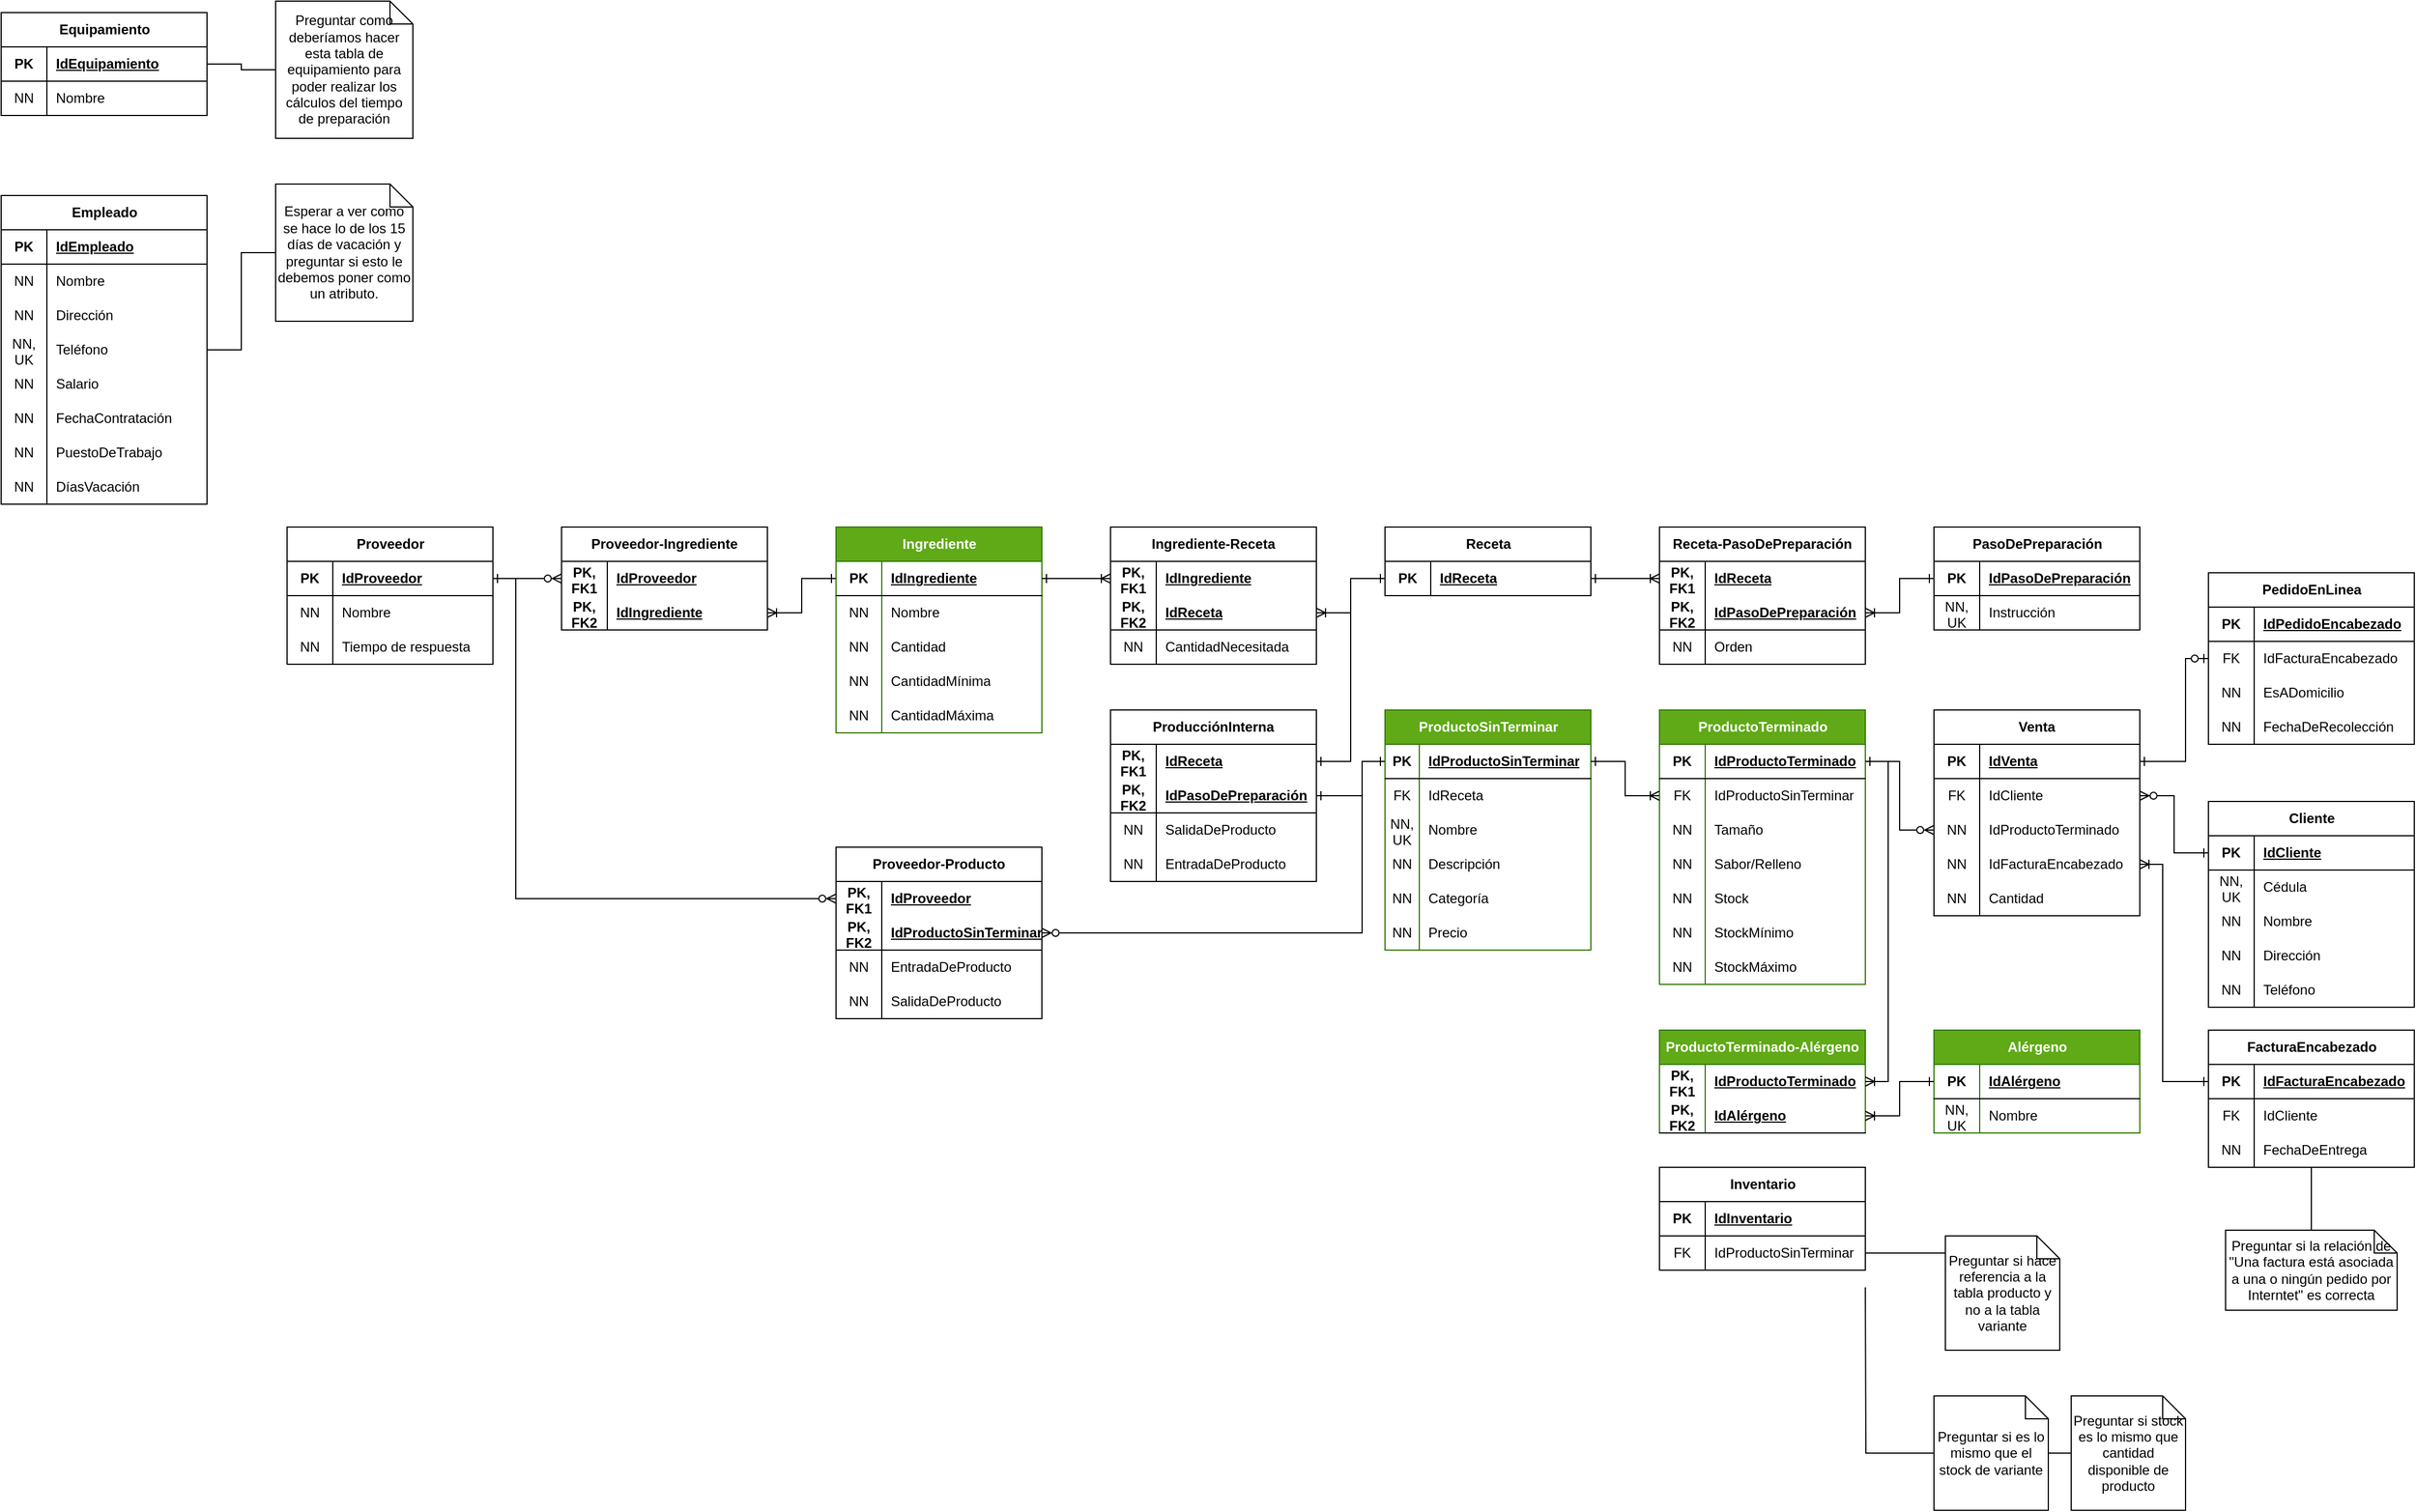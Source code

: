 <mxfile version="21.5.0" type="github">
  <diagram name="Diagrama Entidad Relación" id="2s1LK0q5bHPg-EQof48Q">
    <mxGraphModel dx="1625" dy="1603" grid="1" gridSize="10" guides="1" tooltips="1" connect="1" arrows="1" fold="1" page="0" pageScale="1" pageWidth="850" pageHeight="1100" math="0" shadow="0">
      <root>
        <mxCell id="0" />
        <mxCell id="1" parent="0" />
        <mxCell id="Mz68NqvKYaWcju-Jc9Kb-1" value="Empleado" style="shape=table;startSize=30;container=1;collapsible=1;childLayout=tableLayout;fixedRows=1;rowLines=0;fontStyle=1;align=center;resizeLast=1;html=1;" parent="1" vertex="1">
          <mxGeometry x="-290" y="-410" width="180" height="270" as="geometry" />
        </mxCell>
        <mxCell id="Mz68NqvKYaWcju-Jc9Kb-2" value="" style="shape=tableRow;horizontal=0;startSize=0;swimlaneHead=0;swimlaneBody=0;fillColor=none;collapsible=0;dropTarget=0;points=[[0,0.5],[1,0.5]];portConstraint=eastwest;top=0;left=0;right=0;bottom=1;" parent="Mz68NqvKYaWcju-Jc9Kb-1" vertex="1">
          <mxGeometry y="30" width="180" height="30" as="geometry" />
        </mxCell>
        <mxCell id="Mz68NqvKYaWcju-Jc9Kb-3" value="PK" style="shape=partialRectangle;connectable=0;fillColor=none;top=0;left=0;bottom=0;right=0;fontStyle=1;overflow=hidden;whiteSpace=wrap;html=1;" parent="Mz68NqvKYaWcju-Jc9Kb-2" vertex="1">
          <mxGeometry width="40" height="30" as="geometry">
            <mxRectangle width="40" height="30" as="alternateBounds" />
          </mxGeometry>
        </mxCell>
        <mxCell id="Mz68NqvKYaWcju-Jc9Kb-4" value="IdEmpleado" style="shape=partialRectangle;connectable=0;fillColor=none;top=0;left=0;bottom=0;right=0;align=left;spacingLeft=6;fontStyle=5;overflow=hidden;whiteSpace=wrap;html=1;" parent="Mz68NqvKYaWcju-Jc9Kb-2" vertex="1">
          <mxGeometry x="40" width="140" height="30" as="geometry">
            <mxRectangle width="140" height="30" as="alternateBounds" />
          </mxGeometry>
        </mxCell>
        <mxCell id="Mz68NqvKYaWcju-Jc9Kb-5" value="" style="shape=tableRow;horizontal=0;startSize=0;swimlaneHead=0;swimlaneBody=0;fillColor=none;collapsible=0;dropTarget=0;points=[[0,0.5],[1,0.5]];portConstraint=eastwest;top=0;left=0;right=0;bottom=0;" parent="Mz68NqvKYaWcju-Jc9Kb-1" vertex="1">
          <mxGeometry y="60" width="180" height="30" as="geometry" />
        </mxCell>
        <mxCell id="Mz68NqvKYaWcju-Jc9Kb-6" value="NN" style="shape=partialRectangle;connectable=0;fillColor=none;top=0;left=0;bottom=0;right=0;editable=1;overflow=hidden;whiteSpace=wrap;html=1;" parent="Mz68NqvKYaWcju-Jc9Kb-5" vertex="1">
          <mxGeometry width="40" height="30" as="geometry">
            <mxRectangle width="40" height="30" as="alternateBounds" />
          </mxGeometry>
        </mxCell>
        <mxCell id="Mz68NqvKYaWcju-Jc9Kb-7" value="Nombre" style="shape=partialRectangle;connectable=0;fillColor=none;top=0;left=0;bottom=0;right=0;align=left;spacingLeft=6;overflow=hidden;whiteSpace=wrap;html=1;" parent="Mz68NqvKYaWcju-Jc9Kb-5" vertex="1">
          <mxGeometry x="40" width="140" height="30" as="geometry">
            <mxRectangle width="140" height="30" as="alternateBounds" />
          </mxGeometry>
        </mxCell>
        <mxCell id="Mz68NqvKYaWcju-Jc9Kb-8" value="" style="shape=tableRow;horizontal=0;startSize=0;swimlaneHead=0;swimlaneBody=0;fillColor=none;collapsible=0;dropTarget=0;points=[[0,0.5],[1,0.5]];portConstraint=eastwest;top=0;left=0;right=0;bottom=0;" parent="Mz68NqvKYaWcju-Jc9Kb-1" vertex="1">
          <mxGeometry y="90" width="180" height="30" as="geometry" />
        </mxCell>
        <mxCell id="Mz68NqvKYaWcju-Jc9Kb-9" value="NN" style="shape=partialRectangle;connectable=0;fillColor=none;top=0;left=0;bottom=0;right=0;editable=1;overflow=hidden;whiteSpace=wrap;html=1;" parent="Mz68NqvKYaWcju-Jc9Kb-8" vertex="1">
          <mxGeometry width="40" height="30" as="geometry">
            <mxRectangle width="40" height="30" as="alternateBounds" />
          </mxGeometry>
        </mxCell>
        <mxCell id="Mz68NqvKYaWcju-Jc9Kb-10" value="Dirección" style="shape=partialRectangle;connectable=0;fillColor=none;top=0;left=0;bottom=0;right=0;align=left;spacingLeft=6;overflow=hidden;whiteSpace=wrap;html=1;" parent="Mz68NqvKYaWcju-Jc9Kb-8" vertex="1">
          <mxGeometry x="40" width="140" height="30" as="geometry">
            <mxRectangle width="140" height="30" as="alternateBounds" />
          </mxGeometry>
        </mxCell>
        <mxCell id="Mz68NqvKYaWcju-Jc9Kb-11" value="" style="shape=tableRow;horizontal=0;startSize=0;swimlaneHead=0;swimlaneBody=0;fillColor=none;collapsible=0;dropTarget=0;points=[[0,0.5],[1,0.5]];portConstraint=eastwest;top=0;left=0;right=0;bottom=0;" parent="Mz68NqvKYaWcju-Jc9Kb-1" vertex="1">
          <mxGeometry y="120" width="180" height="30" as="geometry" />
        </mxCell>
        <mxCell id="Mz68NqvKYaWcju-Jc9Kb-12" value="NN,&lt;br&gt;UK" style="shape=partialRectangle;connectable=0;fillColor=none;top=0;left=0;bottom=0;right=0;editable=1;overflow=hidden;whiteSpace=wrap;html=1;" parent="Mz68NqvKYaWcju-Jc9Kb-11" vertex="1">
          <mxGeometry width="40" height="30" as="geometry">
            <mxRectangle width="40" height="30" as="alternateBounds" />
          </mxGeometry>
        </mxCell>
        <mxCell id="Mz68NqvKYaWcju-Jc9Kb-13" value="Teléfono" style="shape=partialRectangle;connectable=0;fillColor=none;top=0;left=0;bottom=0;right=0;align=left;spacingLeft=6;overflow=hidden;whiteSpace=wrap;html=1;" parent="Mz68NqvKYaWcju-Jc9Kb-11" vertex="1">
          <mxGeometry x="40" width="140" height="30" as="geometry">
            <mxRectangle width="140" height="30" as="alternateBounds" />
          </mxGeometry>
        </mxCell>
        <mxCell id="Mz68NqvKYaWcju-Jc9Kb-14" value="" style="shape=tableRow;horizontal=0;startSize=0;swimlaneHead=0;swimlaneBody=0;fillColor=none;collapsible=0;dropTarget=0;points=[[0,0.5],[1,0.5]];portConstraint=eastwest;top=0;left=0;right=0;bottom=0;" parent="Mz68NqvKYaWcju-Jc9Kb-1" vertex="1">
          <mxGeometry y="150" width="180" height="30" as="geometry" />
        </mxCell>
        <mxCell id="Mz68NqvKYaWcju-Jc9Kb-15" value="NN" style="shape=partialRectangle;connectable=0;fillColor=none;top=0;left=0;bottom=0;right=0;editable=1;overflow=hidden;whiteSpace=wrap;html=1;" parent="Mz68NqvKYaWcju-Jc9Kb-14" vertex="1">
          <mxGeometry width="40" height="30" as="geometry">
            <mxRectangle width="40" height="30" as="alternateBounds" />
          </mxGeometry>
        </mxCell>
        <mxCell id="Mz68NqvKYaWcju-Jc9Kb-16" value="Salario" style="shape=partialRectangle;connectable=0;fillColor=none;top=0;left=0;bottom=0;right=0;align=left;spacingLeft=6;overflow=hidden;whiteSpace=wrap;html=1;" parent="Mz68NqvKYaWcju-Jc9Kb-14" vertex="1">
          <mxGeometry x="40" width="140" height="30" as="geometry">
            <mxRectangle width="140" height="30" as="alternateBounds" />
          </mxGeometry>
        </mxCell>
        <mxCell id="Mz68NqvKYaWcju-Jc9Kb-17" value="" style="shape=tableRow;horizontal=0;startSize=0;swimlaneHead=0;swimlaneBody=0;fillColor=none;collapsible=0;dropTarget=0;points=[[0,0.5],[1,0.5]];portConstraint=eastwest;top=0;left=0;right=0;bottom=0;" parent="Mz68NqvKYaWcju-Jc9Kb-1" vertex="1">
          <mxGeometry y="180" width="180" height="30" as="geometry" />
        </mxCell>
        <mxCell id="Mz68NqvKYaWcju-Jc9Kb-18" value="NN" style="shape=partialRectangle;connectable=0;fillColor=none;top=0;left=0;bottom=0;right=0;editable=1;overflow=hidden;whiteSpace=wrap;html=1;" parent="Mz68NqvKYaWcju-Jc9Kb-17" vertex="1">
          <mxGeometry width="40" height="30" as="geometry">
            <mxRectangle width="40" height="30" as="alternateBounds" />
          </mxGeometry>
        </mxCell>
        <mxCell id="Mz68NqvKYaWcju-Jc9Kb-19" value="FechaContratación" style="shape=partialRectangle;connectable=0;fillColor=none;top=0;left=0;bottom=0;right=0;align=left;spacingLeft=6;overflow=hidden;whiteSpace=wrap;html=1;" parent="Mz68NqvKYaWcju-Jc9Kb-17" vertex="1">
          <mxGeometry x="40" width="140" height="30" as="geometry">
            <mxRectangle width="140" height="30" as="alternateBounds" />
          </mxGeometry>
        </mxCell>
        <mxCell id="Mz68NqvKYaWcju-Jc9Kb-20" value="" style="shape=tableRow;horizontal=0;startSize=0;swimlaneHead=0;swimlaneBody=0;fillColor=none;collapsible=0;dropTarget=0;points=[[0,0.5],[1,0.5]];portConstraint=eastwest;top=0;left=0;right=0;bottom=0;" parent="Mz68NqvKYaWcju-Jc9Kb-1" vertex="1">
          <mxGeometry y="210" width="180" height="30" as="geometry" />
        </mxCell>
        <mxCell id="Mz68NqvKYaWcju-Jc9Kb-21" value="NN" style="shape=partialRectangle;connectable=0;fillColor=none;top=0;left=0;bottom=0;right=0;editable=1;overflow=hidden;whiteSpace=wrap;html=1;" parent="Mz68NqvKYaWcju-Jc9Kb-20" vertex="1">
          <mxGeometry width="40" height="30" as="geometry">
            <mxRectangle width="40" height="30" as="alternateBounds" />
          </mxGeometry>
        </mxCell>
        <mxCell id="Mz68NqvKYaWcju-Jc9Kb-22" value="PuestoDeTrabajo" style="shape=partialRectangle;connectable=0;fillColor=none;top=0;left=0;bottom=0;right=0;align=left;spacingLeft=6;overflow=hidden;whiteSpace=wrap;html=1;" parent="Mz68NqvKYaWcju-Jc9Kb-20" vertex="1">
          <mxGeometry x="40" width="140" height="30" as="geometry">
            <mxRectangle width="140" height="30" as="alternateBounds" />
          </mxGeometry>
        </mxCell>
        <mxCell id="Mz68NqvKYaWcju-Jc9Kb-23" value="" style="shape=tableRow;horizontal=0;startSize=0;swimlaneHead=0;swimlaneBody=0;fillColor=none;collapsible=0;dropTarget=0;points=[[0,0.5],[1,0.5]];portConstraint=eastwest;top=0;left=0;right=0;bottom=0;" parent="Mz68NqvKYaWcju-Jc9Kb-1" vertex="1">
          <mxGeometry y="240" width="180" height="30" as="geometry" />
        </mxCell>
        <mxCell id="Mz68NqvKYaWcju-Jc9Kb-24" value="NN" style="shape=partialRectangle;connectable=0;fillColor=none;top=0;left=0;bottom=0;right=0;editable=1;overflow=hidden;whiteSpace=wrap;html=1;" parent="Mz68NqvKYaWcju-Jc9Kb-23" vertex="1">
          <mxGeometry width="40" height="30" as="geometry">
            <mxRectangle width="40" height="30" as="alternateBounds" />
          </mxGeometry>
        </mxCell>
        <mxCell id="Mz68NqvKYaWcju-Jc9Kb-25" value="DíasVacación" style="shape=partialRectangle;connectable=0;fillColor=none;top=0;left=0;bottom=0;right=0;align=left;spacingLeft=6;overflow=hidden;whiteSpace=wrap;html=1;" parent="Mz68NqvKYaWcju-Jc9Kb-23" vertex="1">
          <mxGeometry x="40" width="140" height="30" as="geometry">
            <mxRectangle width="140" height="30" as="alternateBounds" />
          </mxGeometry>
        </mxCell>
        <mxCell id="Mz68NqvKYaWcju-Jc9Kb-29" value="Equipamiento" style="shape=table;startSize=30;container=1;collapsible=1;childLayout=tableLayout;fixedRows=1;rowLines=0;fontStyle=1;align=center;resizeLast=1;html=1;" parent="1" vertex="1">
          <mxGeometry x="-290" y="-570" width="180" height="90" as="geometry">
            <mxRectangle x="200" y="-120" width="120" height="30" as="alternateBounds" />
          </mxGeometry>
        </mxCell>
        <mxCell id="Mz68NqvKYaWcju-Jc9Kb-30" value="" style="shape=tableRow;horizontal=0;startSize=0;swimlaneHead=0;swimlaneBody=0;fillColor=none;collapsible=0;dropTarget=0;points=[[0,0.5],[1,0.5]];portConstraint=eastwest;top=0;left=0;right=0;bottom=1;" parent="Mz68NqvKYaWcju-Jc9Kb-29" vertex="1">
          <mxGeometry y="30" width="180" height="30" as="geometry" />
        </mxCell>
        <mxCell id="Mz68NqvKYaWcju-Jc9Kb-31" value="PK" style="shape=partialRectangle;connectable=0;fillColor=none;top=0;left=0;bottom=0;right=0;fontStyle=1;overflow=hidden;whiteSpace=wrap;html=1;" parent="Mz68NqvKYaWcju-Jc9Kb-30" vertex="1">
          <mxGeometry width="40" height="30" as="geometry">
            <mxRectangle width="40" height="30" as="alternateBounds" />
          </mxGeometry>
        </mxCell>
        <mxCell id="Mz68NqvKYaWcju-Jc9Kb-32" value="IdEquipamiento" style="shape=partialRectangle;connectable=0;fillColor=none;top=0;left=0;bottom=0;right=0;align=left;spacingLeft=6;fontStyle=5;overflow=hidden;whiteSpace=wrap;html=1;" parent="Mz68NqvKYaWcju-Jc9Kb-30" vertex="1">
          <mxGeometry x="40" width="140" height="30" as="geometry">
            <mxRectangle width="140" height="30" as="alternateBounds" />
          </mxGeometry>
        </mxCell>
        <mxCell id="Mz68NqvKYaWcju-Jc9Kb-33" value="" style="shape=tableRow;horizontal=0;startSize=0;swimlaneHead=0;swimlaneBody=0;fillColor=none;collapsible=0;dropTarget=0;points=[[0,0.5],[1,0.5]];portConstraint=eastwest;top=0;left=0;right=0;bottom=0;" parent="Mz68NqvKYaWcju-Jc9Kb-29" vertex="1">
          <mxGeometry y="60" width="180" height="30" as="geometry" />
        </mxCell>
        <mxCell id="Mz68NqvKYaWcju-Jc9Kb-34" value="NN" style="shape=partialRectangle;connectable=0;fillColor=none;top=0;left=0;bottom=0;right=0;editable=1;overflow=hidden;whiteSpace=wrap;html=1;" parent="Mz68NqvKYaWcju-Jc9Kb-33" vertex="1">
          <mxGeometry width="40" height="30" as="geometry">
            <mxRectangle width="40" height="30" as="alternateBounds" />
          </mxGeometry>
        </mxCell>
        <mxCell id="Mz68NqvKYaWcju-Jc9Kb-35" value="Nombre" style="shape=partialRectangle;connectable=0;fillColor=none;top=0;left=0;bottom=0;right=0;align=left;spacingLeft=6;overflow=hidden;whiteSpace=wrap;html=1;" parent="Mz68NqvKYaWcju-Jc9Kb-33" vertex="1">
          <mxGeometry x="40" width="140" height="30" as="geometry">
            <mxRectangle width="140" height="30" as="alternateBounds" />
          </mxGeometry>
        </mxCell>
        <mxCell id="Mz68NqvKYaWcju-Jc9Kb-54" value="Ingrediente" style="shape=table;startSize=30;container=1;collapsible=1;childLayout=tableLayout;fixedRows=1;rowLines=0;fontStyle=1;align=center;resizeLast=1;html=1;fillColor=#60a917;fontColor=#ffffff;strokeColor=#2D7600;" parent="1" vertex="1">
          <mxGeometry x="440" y="-120" width="180" height="180" as="geometry">
            <mxRectangle x="200" y="-120" width="120" height="30" as="alternateBounds" />
          </mxGeometry>
        </mxCell>
        <mxCell id="Mz68NqvKYaWcju-Jc9Kb-55" value="" style="shape=tableRow;horizontal=0;startSize=0;swimlaneHead=0;swimlaneBody=0;fillColor=none;collapsible=0;dropTarget=0;points=[[0,0.5],[1,0.5]];portConstraint=eastwest;top=0;left=0;right=0;bottom=1;" parent="Mz68NqvKYaWcju-Jc9Kb-54" vertex="1">
          <mxGeometry y="30" width="180" height="30" as="geometry" />
        </mxCell>
        <mxCell id="Mz68NqvKYaWcju-Jc9Kb-56" value="PK" style="shape=partialRectangle;connectable=0;fillColor=none;top=0;left=0;bottom=0;right=0;fontStyle=1;overflow=hidden;whiteSpace=wrap;html=1;" parent="Mz68NqvKYaWcju-Jc9Kb-55" vertex="1">
          <mxGeometry width="40" height="30" as="geometry">
            <mxRectangle width="40" height="30" as="alternateBounds" />
          </mxGeometry>
        </mxCell>
        <mxCell id="Mz68NqvKYaWcju-Jc9Kb-57" value="IdIngrediente" style="shape=partialRectangle;connectable=0;fillColor=none;top=0;left=0;bottom=0;right=0;align=left;spacingLeft=6;fontStyle=5;overflow=hidden;whiteSpace=wrap;html=1;" parent="Mz68NqvKYaWcju-Jc9Kb-55" vertex="1">
          <mxGeometry x="40" width="140" height="30" as="geometry">
            <mxRectangle width="140" height="30" as="alternateBounds" />
          </mxGeometry>
        </mxCell>
        <mxCell id="Mz68NqvKYaWcju-Jc9Kb-58" value="" style="shape=tableRow;horizontal=0;startSize=0;swimlaneHead=0;swimlaneBody=0;fillColor=none;collapsible=0;dropTarget=0;points=[[0,0.5],[1,0.5]];portConstraint=eastwest;top=0;left=0;right=0;bottom=0;" parent="Mz68NqvKYaWcju-Jc9Kb-54" vertex="1">
          <mxGeometry y="60" width="180" height="30" as="geometry" />
        </mxCell>
        <mxCell id="Mz68NqvKYaWcju-Jc9Kb-59" value="NN" style="shape=partialRectangle;connectable=0;fillColor=none;top=0;left=0;bottom=0;right=0;editable=1;overflow=hidden;whiteSpace=wrap;html=1;" parent="Mz68NqvKYaWcju-Jc9Kb-58" vertex="1">
          <mxGeometry width="40" height="30" as="geometry">
            <mxRectangle width="40" height="30" as="alternateBounds" />
          </mxGeometry>
        </mxCell>
        <mxCell id="Mz68NqvKYaWcju-Jc9Kb-60" value="Nombre" style="shape=partialRectangle;connectable=0;fillColor=none;top=0;left=0;bottom=0;right=0;align=left;spacingLeft=6;overflow=hidden;whiteSpace=wrap;html=1;" parent="Mz68NqvKYaWcju-Jc9Kb-58" vertex="1">
          <mxGeometry x="40" width="140" height="30" as="geometry">
            <mxRectangle width="140" height="30" as="alternateBounds" />
          </mxGeometry>
        </mxCell>
        <mxCell id="eBXy_ZJf8sTSFyrAqE3S-1" value="" style="shape=tableRow;horizontal=0;startSize=0;swimlaneHead=0;swimlaneBody=0;fillColor=none;collapsible=0;dropTarget=0;points=[[0,0.5],[1,0.5]];portConstraint=eastwest;top=0;left=0;right=0;bottom=0;" vertex="1" parent="Mz68NqvKYaWcju-Jc9Kb-54">
          <mxGeometry y="90" width="180" height="30" as="geometry" />
        </mxCell>
        <mxCell id="eBXy_ZJf8sTSFyrAqE3S-2" value="NN" style="shape=partialRectangle;connectable=0;fillColor=none;top=0;left=0;bottom=0;right=0;editable=1;overflow=hidden;whiteSpace=wrap;html=1;" vertex="1" parent="eBXy_ZJf8sTSFyrAqE3S-1">
          <mxGeometry width="40" height="30" as="geometry">
            <mxRectangle width="40" height="30" as="alternateBounds" />
          </mxGeometry>
        </mxCell>
        <mxCell id="eBXy_ZJf8sTSFyrAqE3S-3" value="Cantidad" style="shape=partialRectangle;connectable=0;fillColor=none;top=0;left=0;bottom=0;right=0;align=left;spacingLeft=6;overflow=hidden;whiteSpace=wrap;html=1;" vertex="1" parent="eBXy_ZJf8sTSFyrAqE3S-1">
          <mxGeometry x="40" width="140" height="30" as="geometry">
            <mxRectangle width="140" height="30" as="alternateBounds" />
          </mxGeometry>
        </mxCell>
        <mxCell id="eBXy_ZJf8sTSFyrAqE3S-18" value="" style="shape=tableRow;horizontal=0;startSize=0;swimlaneHead=0;swimlaneBody=0;fillColor=none;collapsible=0;dropTarget=0;points=[[0,0.5],[1,0.5]];portConstraint=eastwest;top=0;left=0;right=0;bottom=0;" vertex="1" parent="Mz68NqvKYaWcju-Jc9Kb-54">
          <mxGeometry y="120" width="180" height="30" as="geometry" />
        </mxCell>
        <mxCell id="eBXy_ZJf8sTSFyrAqE3S-19" value="NN" style="shape=partialRectangle;connectable=0;fillColor=none;top=0;left=0;bottom=0;right=0;editable=1;overflow=hidden;whiteSpace=wrap;html=1;" vertex="1" parent="eBXy_ZJf8sTSFyrAqE3S-18">
          <mxGeometry width="40" height="30" as="geometry">
            <mxRectangle width="40" height="30" as="alternateBounds" />
          </mxGeometry>
        </mxCell>
        <mxCell id="eBXy_ZJf8sTSFyrAqE3S-20" value="CantidadMínima" style="shape=partialRectangle;connectable=0;fillColor=none;top=0;left=0;bottom=0;right=0;align=left;spacingLeft=6;overflow=hidden;whiteSpace=wrap;html=1;" vertex="1" parent="eBXy_ZJf8sTSFyrAqE3S-18">
          <mxGeometry x="40" width="140" height="30" as="geometry">
            <mxRectangle width="140" height="30" as="alternateBounds" />
          </mxGeometry>
        </mxCell>
        <mxCell id="eBXy_ZJf8sTSFyrAqE3S-4" value="" style="shape=tableRow;horizontal=0;startSize=0;swimlaneHead=0;swimlaneBody=0;fillColor=none;collapsible=0;dropTarget=0;points=[[0,0.5],[1,0.5]];portConstraint=eastwest;top=0;left=0;right=0;bottom=0;" vertex="1" parent="Mz68NqvKYaWcju-Jc9Kb-54">
          <mxGeometry y="150" width="180" height="30" as="geometry" />
        </mxCell>
        <mxCell id="eBXy_ZJf8sTSFyrAqE3S-5" value="NN" style="shape=partialRectangle;connectable=0;fillColor=none;top=0;left=0;bottom=0;right=0;editable=1;overflow=hidden;whiteSpace=wrap;html=1;" vertex="1" parent="eBXy_ZJf8sTSFyrAqE3S-4">
          <mxGeometry width="40" height="30" as="geometry">
            <mxRectangle width="40" height="30" as="alternateBounds" />
          </mxGeometry>
        </mxCell>
        <mxCell id="eBXy_ZJf8sTSFyrAqE3S-6" value="CantidadMáxima" style="shape=partialRectangle;connectable=0;fillColor=none;top=0;left=0;bottom=0;right=0;align=left;spacingLeft=6;overflow=hidden;whiteSpace=wrap;html=1;" vertex="1" parent="eBXy_ZJf8sTSFyrAqE3S-4">
          <mxGeometry x="40" width="140" height="30" as="geometry">
            <mxRectangle width="140" height="30" as="alternateBounds" />
          </mxGeometry>
        </mxCell>
        <mxCell id="Mz68NqvKYaWcju-Jc9Kb-64" value="Ingrediente-Receta" style="shape=table;startSize=30;container=1;collapsible=1;childLayout=tableLayout;fixedRows=1;rowLines=0;fontStyle=1;align=center;resizeLast=1;html=1;whiteSpace=wrap;" parent="1" vertex="1">
          <mxGeometry x="680" y="-120" width="180" height="120" as="geometry" />
        </mxCell>
        <mxCell id="Mz68NqvKYaWcju-Jc9Kb-65" value="" style="shape=tableRow;horizontal=0;startSize=0;swimlaneHead=0;swimlaneBody=0;fillColor=none;collapsible=0;dropTarget=0;points=[[0,0.5],[1,0.5]];portConstraint=eastwest;top=0;left=0;right=0;bottom=0;html=1;" parent="Mz68NqvKYaWcju-Jc9Kb-64" vertex="1">
          <mxGeometry y="30" width="180" height="30" as="geometry" />
        </mxCell>
        <mxCell id="Mz68NqvKYaWcju-Jc9Kb-66" value="PK,&lt;br&gt;FK1" style="shape=partialRectangle;connectable=0;fillColor=none;top=0;left=0;bottom=0;right=0;fontStyle=1;overflow=hidden;html=1;whiteSpace=wrap;" parent="Mz68NqvKYaWcju-Jc9Kb-65" vertex="1">
          <mxGeometry width="40" height="30" as="geometry">
            <mxRectangle width="40" height="30" as="alternateBounds" />
          </mxGeometry>
        </mxCell>
        <mxCell id="Mz68NqvKYaWcju-Jc9Kb-67" value="IdIngrediente" style="shape=partialRectangle;connectable=0;fillColor=none;top=0;left=0;bottom=0;right=0;align=left;spacingLeft=6;fontStyle=5;overflow=hidden;html=1;whiteSpace=wrap;" parent="Mz68NqvKYaWcju-Jc9Kb-65" vertex="1">
          <mxGeometry x="40" width="140" height="30" as="geometry">
            <mxRectangle width="140" height="30" as="alternateBounds" />
          </mxGeometry>
        </mxCell>
        <mxCell id="Mz68NqvKYaWcju-Jc9Kb-68" value="" style="shape=tableRow;horizontal=0;startSize=0;swimlaneHead=0;swimlaneBody=0;fillColor=none;collapsible=0;dropTarget=0;points=[[0,0.5],[1,0.5]];portConstraint=eastwest;top=0;left=0;right=0;bottom=1;html=1;" parent="Mz68NqvKYaWcju-Jc9Kb-64" vertex="1">
          <mxGeometry y="60" width="180" height="30" as="geometry" />
        </mxCell>
        <mxCell id="Mz68NqvKYaWcju-Jc9Kb-69" value="PK,&lt;br&gt;FK2" style="shape=partialRectangle;connectable=0;fillColor=none;top=0;left=0;bottom=0;right=0;fontStyle=1;overflow=hidden;html=1;whiteSpace=wrap;" parent="Mz68NqvKYaWcju-Jc9Kb-68" vertex="1">
          <mxGeometry width="40" height="30" as="geometry">
            <mxRectangle width="40" height="30" as="alternateBounds" />
          </mxGeometry>
        </mxCell>
        <mxCell id="Mz68NqvKYaWcju-Jc9Kb-70" value="IdReceta" style="shape=partialRectangle;connectable=0;fillColor=none;top=0;left=0;bottom=0;right=0;align=left;spacingLeft=6;fontStyle=5;overflow=hidden;html=1;whiteSpace=wrap;" parent="Mz68NqvKYaWcju-Jc9Kb-68" vertex="1">
          <mxGeometry x="40" width="140" height="30" as="geometry">
            <mxRectangle width="140" height="30" as="alternateBounds" />
          </mxGeometry>
        </mxCell>
        <mxCell id="Mz68NqvKYaWcju-Jc9Kb-71" value="" style="shape=tableRow;horizontal=0;startSize=0;swimlaneHead=0;swimlaneBody=0;fillColor=none;collapsible=0;dropTarget=0;points=[[0,0.5],[1,0.5]];portConstraint=eastwest;top=0;left=0;right=0;bottom=0;html=1;" parent="Mz68NqvKYaWcju-Jc9Kb-64" vertex="1">
          <mxGeometry y="90" width="180" height="30" as="geometry" />
        </mxCell>
        <mxCell id="Mz68NqvKYaWcju-Jc9Kb-72" value="NN" style="shape=partialRectangle;connectable=0;fillColor=none;top=0;left=0;bottom=0;right=0;editable=1;overflow=hidden;html=1;whiteSpace=wrap;" parent="Mz68NqvKYaWcju-Jc9Kb-71" vertex="1">
          <mxGeometry width="40" height="30" as="geometry">
            <mxRectangle width="40" height="30" as="alternateBounds" />
          </mxGeometry>
        </mxCell>
        <mxCell id="Mz68NqvKYaWcju-Jc9Kb-73" value="CantidadNecesitada" style="shape=partialRectangle;connectable=0;fillColor=none;top=0;left=0;bottom=0;right=0;align=left;spacingLeft=6;overflow=hidden;html=1;whiteSpace=wrap;" parent="Mz68NqvKYaWcju-Jc9Kb-71" vertex="1">
          <mxGeometry x="40" width="140" height="30" as="geometry">
            <mxRectangle width="140" height="30" as="alternateBounds" />
          </mxGeometry>
        </mxCell>
        <mxCell id="Mz68NqvKYaWcju-Jc9Kb-77" value="Receta" style="shape=table;startSize=30;container=1;collapsible=1;childLayout=tableLayout;fixedRows=1;rowLines=0;fontStyle=1;align=center;resizeLast=1;html=1;" parent="1" vertex="1">
          <mxGeometry x="920" y="-120" width="180" height="60" as="geometry">
            <mxRectangle x="200" y="-120" width="120" height="30" as="alternateBounds" />
          </mxGeometry>
        </mxCell>
        <mxCell id="Mz68NqvKYaWcju-Jc9Kb-78" value="" style="shape=tableRow;horizontal=0;startSize=0;swimlaneHead=0;swimlaneBody=0;fillColor=none;collapsible=0;dropTarget=0;points=[[0,0.5],[1,0.5]];portConstraint=eastwest;top=0;left=0;right=0;bottom=1;" parent="Mz68NqvKYaWcju-Jc9Kb-77" vertex="1">
          <mxGeometry y="30" width="180" height="30" as="geometry" />
        </mxCell>
        <mxCell id="Mz68NqvKYaWcju-Jc9Kb-79" value="PK" style="shape=partialRectangle;connectable=0;fillColor=none;top=0;left=0;bottom=0;right=0;fontStyle=1;overflow=hidden;whiteSpace=wrap;html=1;" parent="Mz68NqvKYaWcju-Jc9Kb-78" vertex="1">
          <mxGeometry width="40" height="30" as="geometry">
            <mxRectangle width="40" height="30" as="alternateBounds" />
          </mxGeometry>
        </mxCell>
        <mxCell id="Mz68NqvKYaWcju-Jc9Kb-80" value="IdReceta" style="shape=partialRectangle;connectable=0;fillColor=none;top=0;left=0;bottom=0;right=0;align=left;spacingLeft=6;fontStyle=5;overflow=hidden;whiteSpace=wrap;html=1;" parent="Mz68NqvKYaWcju-Jc9Kb-78" vertex="1">
          <mxGeometry x="40" width="140" height="30" as="geometry">
            <mxRectangle width="140" height="30" as="alternateBounds" />
          </mxGeometry>
        </mxCell>
        <mxCell id="Mz68NqvKYaWcju-Jc9Kb-90" style="edgeStyle=orthogonalEdgeStyle;rounded=0;orthogonalLoop=1;jettySize=auto;html=1;endArrow=ERoneToMany;endFill=0;startArrow=ERone;startFill=0;" parent="1" source="Mz68NqvKYaWcju-Jc9Kb-55" target="Mz68NqvKYaWcju-Jc9Kb-65" edge="1">
          <mxGeometry relative="1" as="geometry" />
        </mxCell>
        <mxCell id="Mz68NqvKYaWcju-Jc9Kb-91" style="edgeStyle=orthogonalEdgeStyle;rounded=0;orthogonalLoop=1;jettySize=auto;html=1;endArrow=ERoneToMany;endFill=0;startArrow=ERone;startFill=0;" parent="1" source="Mz68NqvKYaWcju-Jc9Kb-78" target="Mz68NqvKYaWcju-Jc9Kb-68" edge="1">
          <mxGeometry relative="1" as="geometry" />
        </mxCell>
        <mxCell id="Mz68NqvKYaWcju-Jc9Kb-94" value="Receta-PasoDePreparación" style="shape=table;startSize=30;container=1;collapsible=1;childLayout=tableLayout;fixedRows=1;rowLines=0;fontStyle=1;align=center;resizeLast=1;html=1;whiteSpace=wrap;" parent="1" vertex="1">
          <mxGeometry x="1160" y="-120" width="180" height="120" as="geometry" />
        </mxCell>
        <mxCell id="Mz68NqvKYaWcju-Jc9Kb-95" value="" style="shape=tableRow;horizontal=0;startSize=0;swimlaneHead=0;swimlaneBody=0;fillColor=none;collapsible=0;dropTarget=0;points=[[0,0.5],[1,0.5]];portConstraint=eastwest;top=0;left=0;right=0;bottom=0;html=1;" parent="Mz68NqvKYaWcju-Jc9Kb-94" vertex="1">
          <mxGeometry y="30" width="180" height="30" as="geometry" />
        </mxCell>
        <mxCell id="Mz68NqvKYaWcju-Jc9Kb-96" value="PK,&lt;br&gt;FK1" style="shape=partialRectangle;connectable=0;fillColor=none;top=0;left=0;bottom=0;right=0;fontStyle=1;overflow=hidden;html=1;whiteSpace=wrap;" parent="Mz68NqvKYaWcju-Jc9Kb-95" vertex="1">
          <mxGeometry width="40" height="30" as="geometry">
            <mxRectangle width="40" height="30" as="alternateBounds" />
          </mxGeometry>
        </mxCell>
        <mxCell id="Mz68NqvKYaWcju-Jc9Kb-97" value="IdReceta" style="shape=partialRectangle;connectable=0;fillColor=none;top=0;left=0;bottom=0;right=0;align=left;spacingLeft=6;fontStyle=5;overflow=hidden;html=1;whiteSpace=wrap;" parent="Mz68NqvKYaWcju-Jc9Kb-95" vertex="1">
          <mxGeometry x="40" width="140" height="30" as="geometry">
            <mxRectangle width="140" height="30" as="alternateBounds" />
          </mxGeometry>
        </mxCell>
        <mxCell id="Mz68NqvKYaWcju-Jc9Kb-98" value="" style="shape=tableRow;horizontal=0;startSize=0;swimlaneHead=0;swimlaneBody=0;fillColor=none;collapsible=0;dropTarget=0;points=[[0,0.5],[1,0.5]];portConstraint=eastwest;top=0;left=0;right=0;bottom=1;html=1;" parent="Mz68NqvKYaWcju-Jc9Kb-94" vertex="1">
          <mxGeometry y="60" width="180" height="30" as="geometry" />
        </mxCell>
        <mxCell id="Mz68NqvKYaWcju-Jc9Kb-99" value="PK,&lt;br&gt;FK2" style="shape=partialRectangle;connectable=0;fillColor=none;top=0;left=0;bottom=0;right=0;fontStyle=1;overflow=hidden;html=1;whiteSpace=wrap;" parent="Mz68NqvKYaWcju-Jc9Kb-98" vertex="1">
          <mxGeometry width="40" height="30" as="geometry">
            <mxRectangle width="40" height="30" as="alternateBounds" />
          </mxGeometry>
        </mxCell>
        <mxCell id="Mz68NqvKYaWcju-Jc9Kb-100" value="IdPasoDePreparación" style="shape=partialRectangle;connectable=0;fillColor=none;top=0;left=0;bottom=0;right=0;align=left;spacingLeft=6;fontStyle=5;overflow=hidden;html=1;whiteSpace=wrap;" parent="Mz68NqvKYaWcju-Jc9Kb-98" vertex="1">
          <mxGeometry x="40" width="140" height="30" as="geometry">
            <mxRectangle width="140" height="30" as="alternateBounds" />
          </mxGeometry>
        </mxCell>
        <mxCell id="Mz68NqvKYaWcju-Jc9Kb-101" value="" style="shape=tableRow;horizontal=0;startSize=0;swimlaneHead=0;swimlaneBody=0;fillColor=none;collapsible=0;dropTarget=0;points=[[0,0.5],[1,0.5]];portConstraint=eastwest;top=0;left=0;right=0;bottom=0;html=1;" parent="Mz68NqvKYaWcju-Jc9Kb-94" vertex="1">
          <mxGeometry y="90" width="180" height="30" as="geometry" />
        </mxCell>
        <mxCell id="Mz68NqvKYaWcju-Jc9Kb-102" value="NN" style="shape=partialRectangle;connectable=0;fillColor=none;top=0;left=0;bottom=0;right=0;editable=1;overflow=hidden;html=1;whiteSpace=wrap;" parent="Mz68NqvKYaWcju-Jc9Kb-101" vertex="1">
          <mxGeometry width="40" height="30" as="geometry">
            <mxRectangle width="40" height="30" as="alternateBounds" />
          </mxGeometry>
        </mxCell>
        <mxCell id="Mz68NqvKYaWcju-Jc9Kb-103" value="Orden" style="shape=partialRectangle;connectable=0;fillColor=none;top=0;left=0;bottom=0;right=0;align=left;spacingLeft=6;overflow=hidden;html=1;whiteSpace=wrap;" parent="Mz68NqvKYaWcju-Jc9Kb-101" vertex="1">
          <mxGeometry x="40" width="140" height="30" as="geometry">
            <mxRectangle width="140" height="30" as="alternateBounds" />
          </mxGeometry>
        </mxCell>
        <mxCell id="Mz68NqvKYaWcju-Jc9Kb-104" value="PasoDePreparación" style="shape=table;startSize=30;container=1;collapsible=1;childLayout=tableLayout;fixedRows=1;rowLines=0;fontStyle=1;align=center;resizeLast=1;html=1;" parent="1" vertex="1">
          <mxGeometry x="1400" y="-120" width="180" height="90" as="geometry">
            <mxRectangle x="200" y="-120" width="120" height="30" as="alternateBounds" />
          </mxGeometry>
        </mxCell>
        <mxCell id="Mz68NqvKYaWcju-Jc9Kb-105" value="" style="shape=tableRow;horizontal=0;startSize=0;swimlaneHead=0;swimlaneBody=0;fillColor=none;collapsible=0;dropTarget=0;points=[[0,0.5],[1,0.5]];portConstraint=eastwest;top=0;left=0;right=0;bottom=1;" parent="Mz68NqvKYaWcju-Jc9Kb-104" vertex="1">
          <mxGeometry y="30" width="180" height="30" as="geometry" />
        </mxCell>
        <mxCell id="Mz68NqvKYaWcju-Jc9Kb-106" value="PK" style="shape=partialRectangle;connectable=0;fillColor=none;top=0;left=0;bottom=0;right=0;fontStyle=1;overflow=hidden;whiteSpace=wrap;html=1;" parent="Mz68NqvKYaWcju-Jc9Kb-105" vertex="1">
          <mxGeometry width="40" height="30" as="geometry">
            <mxRectangle width="40" height="30" as="alternateBounds" />
          </mxGeometry>
        </mxCell>
        <mxCell id="Mz68NqvKYaWcju-Jc9Kb-107" value="IdPasoDePreparación" style="shape=partialRectangle;connectable=0;fillColor=none;top=0;left=0;bottom=0;right=0;align=left;spacingLeft=6;fontStyle=5;overflow=hidden;whiteSpace=wrap;html=1;" parent="Mz68NqvKYaWcju-Jc9Kb-105" vertex="1">
          <mxGeometry x="40" width="140" height="30" as="geometry">
            <mxRectangle width="140" height="30" as="alternateBounds" />
          </mxGeometry>
        </mxCell>
        <mxCell id="Mz68NqvKYaWcju-Jc9Kb-111" value="" style="shape=tableRow;horizontal=0;startSize=0;swimlaneHead=0;swimlaneBody=0;fillColor=none;collapsible=0;dropTarget=0;points=[[0,0.5],[1,0.5]];portConstraint=eastwest;top=0;left=0;right=0;bottom=0;" parent="Mz68NqvKYaWcju-Jc9Kb-104" vertex="1">
          <mxGeometry y="60" width="180" height="30" as="geometry" />
        </mxCell>
        <mxCell id="Mz68NqvKYaWcju-Jc9Kb-112" value="NN,&lt;br&gt;UK" style="shape=partialRectangle;connectable=0;fillColor=none;top=0;left=0;bottom=0;right=0;editable=1;overflow=hidden;whiteSpace=wrap;html=1;" parent="Mz68NqvKYaWcju-Jc9Kb-111" vertex="1">
          <mxGeometry width="40" height="30" as="geometry">
            <mxRectangle width="40" height="30" as="alternateBounds" />
          </mxGeometry>
        </mxCell>
        <mxCell id="Mz68NqvKYaWcju-Jc9Kb-113" value="Instrucción" style="shape=partialRectangle;connectable=0;fillColor=none;top=0;left=0;bottom=0;right=0;align=left;spacingLeft=6;overflow=hidden;whiteSpace=wrap;html=1;" parent="Mz68NqvKYaWcju-Jc9Kb-111" vertex="1">
          <mxGeometry x="40" width="140" height="30" as="geometry">
            <mxRectangle width="140" height="30" as="alternateBounds" />
          </mxGeometry>
        </mxCell>
        <mxCell id="Mz68NqvKYaWcju-Jc9Kb-114" style="edgeStyle=orthogonalEdgeStyle;rounded=0;orthogonalLoop=1;jettySize=auto;html=1;endArrow=ERoneToMany;endFill=0;startArrow=ERone;startFill=0;" parent="1" source="Mz68NqvKYaWcju-Jc9Kb-105" target="Mz68NqvKYaWcju-Jc9Kb-98" edge="1">
          <mxGeometry relative="1" as="geometry" />
        </mxCell>
        <mxCell id="Mz68NqvKYaWcju-Jc9Kb-115" style="edgeStyle=orthogonalEdgeStyle;rounded=0;orthogonalLoop=1;jettySize=auto;html=1;endArrow=ERoneToMany;endFill=0;startArrow=ERone;startFill=0;" parent="1" source="Mz68NqvKYaWcju-Jc9Kb-78" target="Mz68NqvKYaWcju-Jc9Kb-95" edge="1">
          <mxGeometry relative="1" as="geometry" />
        </mxCell>
        <mxCell id="Mz68NqvKYaWcju-Jc9Kb-116" value="Proveedor" style="shape=table;startSize=30;container=1;collapsible=1;childLayout=tableLayout;fixedRows=1;rowLines=0;fontStyle=1;align=center;resizeLast=1;html=1;" parent="1" vertex="1">
          <mxGeometry x="-40" y="-120" width="180" height="120" as="geometry">
            <mxRectangle x="200" y="-120" width="120" height="30" as="alternateBounds" />
          </mxGeometry>
        </mxCell>
        <mxCell id="Mz68NqvKYaWcju-Jc9Kb-117" value="" style="shape=tableRow;horizontal=0;startSize=0;swimlaneHead=0;swimlaneBody=0;fillColor=none;collapsible=0;dropTarget=0;points=[[0,0.5],[1,0.5]];portConstraint=eastwest;top=0;left=0;right=0;bottom=1;" parent="Mz68NqvKYaWcju-Jc9Kb-116" vertex="1">
          <mxGeometry y="30" width="180" height="30" as="geometry" />
        </mxCell>
        <mxCell id="Mz68NqvKYaWcju-Jc9Kb-118" value="PK" style="shape=partialRectangle;connectable=0;fillColor=none;top=0;left=0;bottom=0;right=0;fontStyle=1;overflow=hidden;whiteSpace=wrap;html=1;" parent="Mz68NqvKYaWcju-Jc9Kb-117" vertex="1">
          <mxGeometry width="40" height="30" as="geometry">
            <mxRectangle width="40" height="30" as="alternateBounds" />
          </mxGeometry>
        </mxCell>
        <mxCell id="Mz68NqvKYaWcju-Jc9Kb-119" value="IdProveedor" style="shape=partialRectangle;connectable=0;fillColor=none;top=0;left=0;bottom=0;right=0;align=left;spacingLeft=6;fontStyle=5;overflow=hidden;whiteSpace=wrap;html=1;" parent="Mz68NqvKYaWcju-Jc9Kb-117" vertex="1">
          <mxGeometry x="40" width="140" height="30" as="geometry">
            <mxRectangle width="140" height="30" as="alternateBounds" />
          </mxGeometry>
        </mxCell>
        <mxCell id="Mz68NqvKYaWcju-Jc9Kb-120" value="" style="shape=tableRow;horizontal=0;startSize=0;swimlaneHead=0;swimlaneBody=0;fillColor=none;collapsible=0;dropTarget=0;points=[[0,0.5],[1,0.5]];portConstraint=eastwest;top=0;left=0;right=0;bottom=0;" parent="Mz68NqvKYaWcju-Jc9Kb-116" vertex="1">
          <mxGeometry y="60" width="180" height="30" as="geometry" />
        </mxCell>
        <mxCell id="Mz68NqvKYaWcju-Jc9Kb-121" value="NN" style="shape=partialRectangle;connectable=0;fillColor=none;top=0;left=0;bottom=0;right=0;editable=1;overflow=hidden;whiteSpace=wrap;html=1;" parent="Mz68NqvKYaWcju-Jc9Kb-120" vertex="1">
          <mxGeometry width="40" height="30" as="geometry">
            <mxRectangle width="40" height="30" as="alternateBounds" />
          </mxGeometry>
        </mxCell>
        <mxCell id="Mz68NqvKYaWcju-Jc9Kb-122" value="Nombre" style="shape=partialRectangle;connectable=0;fillColor=none;top=0;left=0;bottom=0;right=0;align=left;spacingLeft=6;overflow=hidden;whiteSpace=wrap;html=1;" parent="Mz68NqvKYaWcju-Jc9Kb-120" vertex="1">
          <mxGeometry x="40" width="140" height="30" as="geometry">
            <mxRectangle width="140" height="30" as="alternateBounds" />
          </mxGeometry>
        </mxCell>
        <mxCell id="Mz68NqvKYaWcju-Jc9Kb-139" value="" style="shape=tableRow;horizontal=0;startSize=0;swimlaneHead=0;swimlaneBody=0;fillColor=none;collapsible=0;dropTarget=0;points=[[0,0.5],[1,0.5]];portConstraint=eastwest;top=0;left=0;right=0;bottom=0;" parent="Mz68NqvKYaWcju-Jc9Kb-116" vertex="1">
          <mxGeometry y="90" width="180" height="30" as="geometry" />
        </mxCell>
        <mxCell id="Mz68NqvKYaWcju-Jc9Kb-140" value="NN" style="shape=partialRectangle;connectable=0;fillColor=none;top=0;left=0;bottom=0;right=0;editable=1;overflow=hidden;whiteSpace=wrap;html=1;" parent="Mz68NqvKYaWcju-Jc9Kb-139" vertex="1">
          <mxGeometry width="40" height="30" as="geometry">
            <mxRectangle width="40" height="30" as="alternateBounds" />
          </mxGeometry>
        </mxCell>
        <mxCell id="Mz68NqvKYaWcju-Jc9Kb-141" value="Tiempo de respuesta" style="shape=partialRectangle;connectable=0;fillColor=none;top=0;left=0;bottom=0;right=0;align=left;spacingLeft=6;overflow=hidden;whiteSpace=wrap;html=1;" parent="Mz68NqvKYaWcju-Jc9Kb-139" vertex="1">
          <mxGeometry x="40" width="140" height="30" as="geometry">
            <mxRectangle width="140" height="30" as="alternateBounds" />
          </mxGeometry>
        </mxCell>
        <mxCell id="Mz68NqvKYaWcju-Jc9Kb-123" style="edgeStyle=orthogonalEdgeStyle;rounded=0;orthogonalLoop=1;jettySize=auto;html=1;endArrow=ERzeroToMany;endFill=0;startArrow=ERone;startFill=0;" parent="1" source="Mz68NqvKYaWcju-Jc9Kb-117" target="eBXy_ZJf8sTSFyrAqE3S-8" edge="1">
          <mxGeometry relative="1" as="geometry" />
        </mxCell>
        <mxCell id="Mz68NqvKYaWcju-Jc9Kb-143" style="edgeStyle=orthogonalEdgeStyle;rounded=0;orthogonalLoop=1;jettySize=auto;html=1;exitX=0;exitY=0.5;exitDx=0;exitDy=0;exitPerimeter=0;endArrow=none;endFill=0;" parent="1" source="Mz68NqvKYaWcju-Jc9Kb-142" target="Mz68NqvKYaWcju-Jc9Kb-1" edge="1">
          <mxGeometry relative="1" as="geometry" />
        </mxCell>
        <mxCell id="Mz68NqvKYaWcju-Jc9Kb-142" value="Esperar a ver como se hace lo de los 15 días de vacación y preguntar si esto le debemos poner como un atributo." style="shape=note;size=20;whiteSpace=wrap;html=1;" parent="1" vertex="1">
          <mxGeometry x="-50" y="-420" width="120" height="120" as="geometry" />
        </mxCell>
        <mxCell id="Mz68NqvKYaWcju-Jc9Kb-145" style="edgeStyle=orthogonalEdgeStyle;rounded=0;orthogonalLoop=1;jettySize=auto;html=1;exitX=0;exitY=0.5;exitDx=0;exitDy=0;exitPerimeter=0;endArrow=none;endFill=0;" parent="1" source="Mz68NqvKYaWcju-Jc9Kb-144" target="Mz68NqvKYaWcju-Jc9Kb-29" edge="1">
          <mxGeometry relative="1" as="geometry" />
        </mxCell>
        <mxCell id="Mz68NqvKYaWcju-Jc9Kb-144" value="Preguntar como deberíamos hacer esta tabla de equipamiento para poder realizar los cálculos del tiempo de preparación" style="shape=note;size=20;whiteSpace=wrap;html=1;" parent="1" vertex="1">
          <mxGeometry x="-50" y="-580" width="120" height="120" as="geometry" />
        </mxCell>
        <mxCell id="Mz68NqvKYaWcju-Jc9Kb-153" value="ProductoSinTerminar" style="shape=table;startSize=30;container=1;collapsible=1;childLayout=tableLayout;fixedRows=1;rowLines=0;fontStyle=1;align=center;resizeLast=1;html=1;fillColor=#60a917;fontColor=#ffffff;strokeColor=#2D7600;" parent="1" vertex="1">
          <mxGeometry x="920" y="40" width="180" height="210" as="geometry" />
        </mxCell>
        <mxCell id="Mz68NqvKYaWcju-Jc9Kb-154" value="" style="shape=tableRow;horizontal=0;startSize=0;swimlaneHead=0;swimlaneBody=0;fillColor=none;collapsible=0;dropTarget=0;points=[[0,0.5],[1,0.5]];portConstraint=eastwest;top=0;left=0;right=0;bottom=1;" parent="Mz68NqvKYaWcju-Jc9Kb-153" vertex="1">
          <mxGeometry y="30" width="180" height="30" as="geometry" />
        </mxCell>
        <mxCell id="Mz68NqvKYaWcju-Jc9Kb-155" value="PK" style="shape=partialRectangle;connectable=0;fillColor=none;top=0;left=0;bottom=0;right=0;fontStyle=1;overflow=hidden;whiteSpace=wrap;html=1;" parent="Mz68NqvKYaWcju-Jc9Kb-154" vertex="1">
          <mxGeometry width="30" height="30" as="geometry">
            <mxRectangle width="30" height="30" as="alternateBounds" />
          </mxGeometry>
        </mxCell>
        <mxCell id="Mz68NqvKYaWcju-Jc9Kb-156" value="IdProductoSinTerminar" style="shape=partialRectangle;connectable=0;fillColor=none;top=0;left=0;bottom=0;right=0;align=left;spacingLeft=6;fontStyle=5;overflow=hidden;whiteSpace=wrap;html=1;" parent="Mz68NqvKYaWcju-Jc9Kb-154" vertex="1">
          <mxGeometry x="30" width="150" height="30" as="geometry">
            <mxRectangle width="150" height="30" as="alternateBounds" />
          </mxGeometry>
        </mxCell>
        <mxCell id="DrZmDyRPZhCZ6vWccyJY-38" value="" style="shape=tableRow;horizontal=0;startSize=0;swimlaneHead=0;swimlaneBody=0;fillColor=none;collapsible=0;dropTarget=0;points=[[0,0.5],[1,0.5]];portConstraint=eastwest;top=0;left=0;right=0;bottom=0;" parent="Mz68NqvKYaWcju-Jc9Kb-153" vertex="1">
          <mxGeometry y="60" width="180" height="30" as="geometry" />
        </mxCell>
        <mxCell id="DrZmDyRPZhCZ6vWccyJY-39" value="FK" style="shape=partialRectangle;connectable=0;fillColor=none;top=0;left=0;bottom=0;right=0;editable=1;overflow=hidden;whiteSpace=wrap;html=1;" parent="DrZmDyRPZhCZ6vWccyJY-38" vertex="1">
          <mxGeometry width="30" height="30" as="geometry">
            <mxRectangle width="30" height="30" as="alternateBounds" />
          </mxGeometry>
        </mxCell>
        <mxCell id="DrZmDyRPZhCZ6vWccyJY-40" value="IdReceta" style="shape=partialRectangle;connectable=0;fillColor=none;top=0;left=0;bottom=0;right=0;align=left;spacingLeft=6;overflow=hidden;whiteSpace=wrap;html=1;" parent="DrZmDyRPZhCZ6vWccyJY-38" vertex="1">
          <mxGeometry x="30" width="150" height="30" as="geometry">
            <mxRectangle width="150" height="30" as="alternateBounds" />
          </mxGeometry>
        </mxCell>
        <mxCell id="Mz68NqvKYaWcju-Jc9Kb-157" value="" style="shape=tableRow;horizontal=0;startSize=0;swimlaneHead=0;swimlaneBody=0;fillColor=none;collapsible=0;dropTarget=0;points=[[0,0.5],[1,0.5]];portConstraint=eastwest;top=0;left=0;right=0;bottom=0;" parent="Mz68NqvKYaWcju-Jc9Kb-153" vertex="1">
          <mxGeometry y="90" width="180" height="30" as="geometry" />
        </mxCell>
        <mxCell id="Mz68NqvKYaWcju-Jc9Kb-158" value="NN,&lt;br&gt;UK" style="shape=partialRectangle;connectable=0;fillColor=none;top=0;left=0;bottom=0;right=0;editable=1;overflow=hidden;whiteSpace=wrap;html=1;" parent="Mz68NqvKYaWcju-Jc9Kb-157" vertex="1">
          <mxGeometry width="30" height="30" as="geometry">
            <mxRectangle width="30" height="30" as="alternateBounds" />
          </mxGeometry>
        </mxCell>
        <mxCell id="Mz68NqvKYaWcju-Jc9Kb-159" value="Nombre" style="shape=partialRectangle;connectable=0;fillColor=none;top=0;left=0;bottom=0;right=0;align=left;spacingLeft=6;overflow=hidden;whiteSpace=wrap;html=1;" parent="Mz68NqvKYaWcju-Jc9Kb-157" vertex="1">
          <mxGeometry x="30" width="150" height="30" as="geometry">
            <mxRectangle width="150" height="30" as="alternateBounds" />
          </mxGeometry>
        </mxCell>
        <mxCell id="Mz68NqvKYaWcju-Jc9Kb-160" value="" style="shape=tableRow;horizontal=0;startSize=0;swimlaneHead=0;swimlaneBody=0;fillColor=none;collapsible=0;dropTarget=0;points=[[0,0.5],[1,0.5]];portConstraint=eastwest;top=0;left=0;right=0;bottom=0;" parent="Mz68NqvKYaWcju-Jc9Kb-153" vertex="1">
          <mxGeometry y="120" width="180" height="30" as="geometry" />
        </mxCell>
        <mxCell id="Mz68NqvKYaWcju-Jc9Kb-161" value="NN" style="shape=partialRectangle;connectable=0;fillColor=none;top=0;left=0;bottom=0;right=0;editable=1;overflow=hidden;whiteSpace=wrap;html=1;" parent="Mz68NqvKYaWcju-Jc9Kb-160" vertex="1">
          <mxGeometry width="30" height="30" as="geometry">
            <mxRectangle width="30" height="30" as="alternateBounds" />
          </mxGeometry>
        </mxCell>
        <mxCell id="Mz68NqvKYaWcju-Jc9Kb-162" value="Descripción" style="shape=partialRectangle;connectable=0;fillColor=none;top=0;left=0;bottom=0;right=0;align=left;spacingLeft=6;overflow=hidden;whiteSpace=wrap;html=1;" parent="Mz68NqvKYaWcju-Jc9Kb-160" vertex="1">
          <mxGeometry x="30" width="150" height="30" as="geometry">
            <mxRectangle width="150" height="30" as="alternateBounds" />
          </mxGeometry>
        </mxCell>
        <mxCell id="Mz68NqvKYaWcju-Jc9Kb-163" value="" style="shape=tableRow;horizontal=0;startSize=0;swimlaneHead=0;swimlaneBody=0;fillColor=none;collapsible=0;dropTarget=0;points=[[0,0.5],[1,0.5]];portConstraint=eastwest;top=0;left=0;right=0;bottom=0;" parent="Mz68NqvKYaWcju-Jc9Kb-153" vertex="1">
          <mxGeometry y="150" width="180" height="30" as="geometry" />
        </mxCell>
        <mxCell id="Mz68NqvKYaWcju-Jc9Kb-164" value="NN" style="shape=partialRectangle;connectable=0;fillColor=none;top=0;left=0;bottom=0;right=0;editable=1;overflow=hidden;whiteSpace=wrap;html=1;" parent="Mz68NqvKYaWcju-Jc9Kb-163" vertex="1">
          <mxGeometry width="30" height="30" as="geometry">
            <mxRectangle width="30" height="30" as="alternateBounds" />
          </mxGeometry>
        </mxCell>
        <mxCell id="Mz68NqvKYaWcju-Jc9Kb-165" value="Categoría" style="shape=partialRectangle;connectable=0;fillColor=none;top=0;left=0;bottom=0;right=0;align=left;spacingLeft=6;overflow=hidden;whiteSpace=wrap;html=1;" parent="Mz68NqvKYaWcju-Jc9Kb-163" vertex="1">
          <mxGeometry x="30" width="150" height="30" as="geometry">
            <mxRectangle width="150" height="30" as="alternateBounds" />
          </mxGeometry>
        </mxCell>
        <mxCell id="Mz68NqvKYaWcju-Jc9Kb-166" value="" style="shape=tableRow;horizontal=0;startSize=0;swimlaneHead=0;swimlaneBody=0;fillColor=none;collapsible=0;dropTarget=0;points=[[0,0.5],[1,0.5]];portConstraint=eastwest;top=0;left=0;right=0;bottom=0;" parent="Mz68NqvKYaWcju-Jc9Kb-153" vertex="1">
          <mxGeometry y="180" width="180" height="30" as="geometry" />
        </mxCell>
        <mxCell id="Mz68NqvKYaWcju-Jc9Kb-167" value="NN" style="shape=partialRectangle;connectable=0;fillColor=none;top=0;left=0;bottom=0;right=0;editable=1;overflow=hidden;whiteSpace=wrap;html=1;" parent="Mz68NqvKYaWcju-Jc9Kb-166" vertex="1">
          <mxGeometry width="30" height="30" as="geometry">
            <mxRectangle width="30" height="30" as="alternateBounds" />
          </mxGeometry>
        </mxCell>
        <mxCell id="Mz68NqvKYaWcju-Jc9Kb-168" value="Precio" style="shape=partialRectangle;connectable=0;fillColor=none;top=0;left=0;bottom=0;right=0;align=left;spacingLeft=6;overflow=hidden;whiteSpace=wrap;html=1;" parent="Mz68NqvKYaWcju-Jc9Kb-166" vertex="1">
          <mxGeometry x="30" width="150" height="30" as="geometry">
            <mxRectangle width="150" height="30" as="alternateBounds" />
          </mxGeometry>
        </mxCell>
        <mxCell id="Mz68NqvKYaWcju-Jc9Kb-190" value="ProductoTerminado" style="shape=table;startSize=30;container=1;collapsible=1;childLayout=tableLayout;fixedRows=1;rowLines=0;fontStyle=1;align=center;resizeLast=1;html=1;fillColor=#60a917;fontColor=#ffffff;strokeColor=#2D7600;" parent="1" vertex="1">
          <mxGeometry x="1160" y="40" width="180" height="240" as="geometry" />
        </mxCell>
        <mxCell id="Mz68NqvKYaWcju-Jc9Kb-191" value="" style="shape=tableRow;horizontal=0;startSize=0;swimlaneHead=0;swimlaneBody=0;fillColor=none;collapsible=0;dropTarget=0;points=[[0,0.5],[1,0.5]];portConstraint=eastwest;top=0;left=0;right=0;bottom=1;" parent="Mz68NqvKYaWcju-Jc9Kb-190" vertex="1">
          <mxGeometry y="30" width="180" height="30" as="geometry" />
        </mxCell>
        <mxCell id="Mz68NqvKYaWcju-Jc9Kb-192" value="PK" style="shape=partialRectangle;connectable=0;fillColor=none;top=0;left=0;bottom=0;right=0;fontStyle=1;overflow=hidden;whiteSpace=wrap;html=1;" parent="Mz68NqvKYaWcju-Jc9Kb-191" vertex="1">
          <mxGeometry width="40" height="30" as="geometry">
            <mxRectangle width="40" height="30" as="alternateBounds" />
          </mxGeometry>
        </mxCell>
        <mxCell id="Mz68NqvKYaWcju-Jc9Kb-193" value="IdProductoTerminado" style="shape=partialRectangle;connectable=0;fillColor=none;top=0;left=0;bottom=0;right=0;align=left;spacingLeft=6;fontStyle=5;overflow=hidden;whiteSpace=wrap;html=1;" parent="Mz68NqvKYaWcju-Jc9Kb-191" vertex="1">
          <mxGeometry x="40" width="140" height="30" as="geometry">
            <mxRectangle width="140" height="30" as="alternateBounds" />
          </mxGeometry>
        </mxCell>
        <mxCell id="Mz68NqvKYaWcju-Jc9Kb-211" value="" style="shape=tableRow;horizontal=0;startSize=0;swimlaneHead=0;swimlaneBody=0;fillColor=none;collapsible=0;dropTarget=0;points=[[0,0.5],[1,0.5]];portConstraint=eastwest;top=0;left=0;right=0;bottom=0;" parent="Mz68NqvKYaWcju-Jc9Kb-190" vertex="1">
          <mxGeometry y="60" width="180" height="30" as="geometry" />
        </mxCell>
        <mxCell id="Mz68NqvKYaWcju-Jc9Kb-212" value="FK" style="shape=partialRectangle;connectable=0;fillColor=none;top=0;left=0;bottom=0;right=0;editable=1;overflow=hidden;whiteSpace=wrap;html=1;" parent="Mz68NqvKYaWcju-Jc9Kb-211" vertex="1">
          <mxGeometry width="40" height="30" as="geometry">
            <mxRectangle width="40" height="30" as="alternateBounds" />
          </mxGeometry>
        </mxCell>
        <mxCell id="Mz68NqvKYaWcju-Jc9Kb-213" value="IdProductoSinTerminar " style="shape=partialRectangle;connectable=0;fillColor=none;top=0;left=0;bottom=0;right=0;align=left;spacingLeft=6;overflow=hidden;whiteSpace=wrap;html=1;" parent="Mz68NqvKYaWcju-Jc9Kb-211" vertex="1">
          <mxGeometry x="40" width="140" height="30" as="geometry">
            <mxRectangle width="140" height="30" as="alternateBounds" />
          </mxGeometry>
        </mxCell>
        <mxCell id="Mz68NqvKYaWcju-Jc9Kb-194" value="" style="shape=tableRow;horizontal=0;startSize=0;swimlaneHead=0;swimlaneBody=0;fillColor=none;collapsible=0;dropTarget=0;points=[[0,0.5],[1,0.5]];portConstraint=eastwest;top=0;left=0;right=0;bottom=0;" parent="Mz68NqvKYaWcju-Jc9Kb-190" vertex="1">
          <mxGeometry y="90" width="180" height="30" as="geometry" />
        </mxCell>
        <mxCell id="Mz68NqvKYaWcju-Jc9Kb-195" value="NN" style="shape=partialRectangle;connectable=0;fillColor=none;top=0;left=0;bottom=0;right=0;editable=1;overflow=hidden;whiteSpace=wrap;html=1;" parent="Mz68NqvKYaWcju-Jc9Kb-194" vertex="1">
          <mxGeometry width="40" height="30" as="geometry">
            <mxRectangle width="40" height="30" as="alternateBounds" />
          </mxGeometry>
        </mxCell>
        <mxCell id="Mz68NqvKYaWcju-Jc9Kb-196" value="Tamaño" style="shape=partialRectangle;connectable=0;fillColor=none;top=0;left=0;bottom=0;right=0;align=left;spacingLeft=6;overflow=hidden;whiteSpace=wrap;html=1;" parent="Mz68NqvKYaWcju-Jc9Kb-194" vertex="1">
          <mxGeometry x="40" width="140" height="30" as="geometry">
            <mxRectangle width="140" height="30" as="alternateBounds" />
          </mxGeometry>
        </mxCell>
        <mxCell id="Mz68NqvKYaWcju-Jc9Kb-197" value="" style="shape=tableRow;horizontal=0;startSize=0;swimlaneHead=0;swimlaneBody=0;fillColor=none;collapsible=0;dropTarget=0;points=[[0,0.5],[1,0.5]];portConstraint=eastwest;top=0;left=0;right=0;bottom=0;" parent="Mz68NqvKYaWcju-Jc9Kb-190" vertex="1">
          <mxGeometry y="120" width="180" height="30" as="geometry" />
        </mxCell>
        <mxCell id="Mz68NqvKYaWcju-Jc9Kb-198" value="NN" style="shape=partialRectangle;connectable=0;fillColor=none;top=0;left=0;bottom=0;right=0;editable=1;overflow=hidden;whiteSpace=wrap;html=1;" parent="Mz68NqvKYaWcju-Jc9Kb-197" vertex="1">
          <mxGeometry width="40" height="30" as="geometry">
            <mxRectangle width="40" height="30" as="alternateBounds" />
          </mxGeometry>
        </mxCell>
        <mxCell id="Mz68NqvKYaWcju-Jc9Kb-199" value="Sabor/Relleno" style="shape=partialRectangle;connectable=0;fillColor=none;top=0;left=0;bottom=0;right=0;align=left;spacingLeft=6;overflow=hidden;whiteSpace=wrap;html=1;" parent="Mz68NqvKYaWcju-Jc9Kb-197" vertex="1">
          <mxGeometry x="40" width="140" height="30" as="geometry">
            <mxRectangle width="140" height="30" as="alternateBounds" />
          </mxGeometry>
        </mxCell>
        <mxCell id="Mz68NqvKYaWcju-Jc9Kb-200" value="" style="shape=tableRow;horizontal=0;startSize=0;swimlaneHead=0;swimlaneBody=0;fillColor=none;collapsible=0;dropTarget=0;points=[[0,0.5],[1,0.5]];portConstraint=eastwest;top=0;left=0;right=0;bottom=0;" parent="Mz68NqvKYaWcju-Jc9Kb-190" vertex="1">
          <mxGeometry y="150" width="180" height="30" as="geometry" />
        </mxCell>
        <mxCell id="Mz68NqvKYaWcju-Jc9Kb-201" value="NN" style="shape=partialRectangle;connectable=0;fillColor=none;top=0;left=0;bottom=0;right=0;editable=1;overflow=hidden;whiteSpace=wrap;html=1;" parent="Mz68NqvKYaWcju-Jc9Kb-200" vertex="1">
          <mxGeometry width="40" height="30" as="geometry">
            <mxRectangle width="40" height="30" as="alternateBounds" />
          </mxGeometry>
        </mxCell>
        <mxCell id="Mz68NqvKYaWcju-Jc9Kb-202" value="Stock" style="shape=partialRectangle;connectable=0;fillColor=none;top=0;left=0;bottom=0;right=0;align=left;spacingLeft=6;overflow=hidden;whiteSpace=wrap;html=1;" parent="Mz68NqvKYaWcju-Jc9Kb-200" vertex="1">
          <mxGeometry x="40" width="140" height="30" as="geometry">
            <mxRectangle width="140" height="30" as="alternateBounds" />
          </mxGeometry>
        </mxCell>
        <mxCell id="Mz68NqvKYaWcju-Jc9Kb-267" value="" style="shape=tableRow;horizontal=0;startSize=0;swimlaneHead=0;swimlaneBody=0;fillColor=none;collapsible=0;dropTarget=0;points=[[0,0.5],[1,0.5]];portConstraint=eastwest;top=0;left=0;right=0;bottom=0;" parent="Mz68NqvKYaWcju-Jc9Kb-190" vertex="1">
          <mxGeometry y="180" width="180" height="30" as="geometry" />
        </mxCell>
        <mxCell id="Mz68NqvKYaWcju-Jc9Kb-268" value="NN" style="shape=partialRectangle;connectable=0;fillColor=none;top=0;left=0;bottom=0;right=0;editable=1;overflow=hidden;whiteSpace=wrap;html=1;" parent="Mz68NqvKYaWcju-Jc9Kb-267" vertex="1">
          <mxGeometry width="40" height="30" as="geometry">
            <mxRectangle width="40" height="30" as="alternateBounds" />
          </mxGeometry>
        </mxCell>
        <mxCell id="Mz68NqvKYaWcju-Jc9Kb-269" value="StockMínimo" style="shape=partialRectangle;connectable=0;fillColor=none;top=0;left=0;bottom=0;right=0;align=left;spacingLeft=6;overflow=hidden;whiteSpace=wrap;html=1;" parent="Mz68NqvKYaWcju-Jc9Kb-267" vertex="1">
          <mxGeometry x="40" width="140" height="30" as="geometry">
            <mxRectangle width="140" height="30" as="alternateBounds" />
          </mxGeometry>
        </mxCell>
        <mxCell id="Mz68NqvKYaWcju-Jc9Kb-270" value="" style="shape=tableRow;horizontal=0;startSize=0;swimlaneHead=0;swimlaneBody=0;fillColor=none;collapsible=0;dropTarget=0;points=[[0,0.5],[1,0.5]];portConstraint=eastwest;top=0;left=0;right=0;bottom=0;" parent="Mz68NqvKYaWcju-Jc9Kb-190" vertex="1">
          <mxGeometry y="210" width="180" height="30" as="geometry" />
        </mxCell>
        <mxCell id="Mz68NqvKYaWcju-Jc9Kb-271" value="NN" style="shape=partialRectangle;connectable=0;fillColor=none;top=0;left=0;bottom=0;right=0;editable=1;overflow=hidden;whiteSpace=wrap;html=1;" parent="Mz68NqvKYaWcju-Jc9Kb-270" vertex="1">
          <mxGeometry width="40" height="30" as="geometry">
            <mxRectangle width="40" height="30" as="alternateBounds" />
          </mxGeometry>
        </mxCell>
        <mxCell id="Mz68NqvKYaWcju-Jc9Kb-272" value="StockMáximo" style="shape=partialRectangle;connectable=0;fillColor=none;top=0;left=0;bottom=0;right=0;align=left;spacingLeft=6;overflow=hidden;whiteSpace=wrap;html=1;" parent="Mz68NqvKYaWcju-Jc9Kb-270" vertex="1">
          <mxGeometry x="40" width="140" height="30" as="geometry">
            <mxRectangle width="140" height="30" as="alternateBounds" />
          </mxGeometry>
        </mxCell>
        <mxCell id="Mz68NqvKYaWcju-Jc9Kb-214" style="edgeStyle=orthogonalEdgeStyle;rounded=0;orthogonalLoop=1;jettySize=auto;html=1;endArrow=ERoneToMany;endFill=0;startArrow=ERone;startFill=0;" parent="1" source="Mz68NqvKYaWcju-Jc9Kb-154" target="Mz68NqvKYaWcju-Jc9Kb-211" edge="1">
          <mxGeometry relative="1" as="geometry" />
        </mxCell>
        <mxCell id="Mz68NqvKYaWcju-Jc9Kb-215" value="ProductoTerminado-Alérgeno" style="shape=table;startSize=30;container=1;collapsible=1;childLayout=tableLayout;fixedRows=1;rowLines=0;fontStyle=1;align=center;resizeLast=1;html=1;whiteSpace=wrap;fillColor=#60a917;fontColor=#ffffff;strokeColor=#2D7600;" parent="1" vertex="1">
          <mxGeometry x="1160" y="320" width="180" height="90" as="geometry" />
        </mxCell>
        <mxCell id="Mz68NqvKYaWcju-Jc9Kb-216" value="" style="shape=tableRow;horizontal=0;startSize=0;swimlaneHead=0;swimlaneBody=0;fillColor=none;collapsible=0;dropTarget=0;points=[[0,0.5],[1,0.5]];portConstraint=eastwest;top=0;left=0;right=0;bottom=0;html=1;" parent="Mz68NqvKYaWcju-Jc9Kb-215" vertex="1">
          <mxGeometry y="30" width="180" height="30" as="geometry" />
        </mxCell>
        <mxCell id="Mz68NqvKYaWcju-Jc9Kb-217" value="PK,&lt;br&gt;FK1" style="shape=partialRectangle;connectable=0;fillColor=none;top=0;left=0;bottom=0;right=0;fontStyle=1;overflow=hidden;html=1;whiteSpace=wrap;" parent="Mz68NqvKYaWcju-Jc9Kb-216" vertex="1">
          <mxGeometry width="40" height="30" as="geometry">
            <mxRectangle width="40" height="30" as="alternateBounds" />
          </mxGeometry>
        </mxCell>
        <mxCell id="Mz68NqvKYaWcju-Jc9Kb-218" value="IdProductoTerminado" style="shape=partialRectangle;connectable=0;fillColor=none;top=0;left=0;bottom=0;right=0;align=left;spacingLeft=6;fontStyle=5;overflow=hidden;html=1;whiteSpace=wrap;" parent="Mz68NqvKYaWcju-Jc9Kb-216" vertex="1">
          <mxGeometry x="40" width="140" height="30" as="geometry">
            <mxRectangle width="140" height="30" as="alternateBounds" />
          </mxGeometry>
        </mxCell>
        <mxCell id="Mz68NqvKYaWcju-Jc9Kb-219" value="" style="shape=tableRow;horizontal=0;startSize=0;swimlaneHead=0;swimlaneBody=0;fillColor=none;collapsible=0;dropTarget=0;points=[[0,0.5],[1,0.5]];portConstraint=eastwest;top=0;left=0;right=0;bottom=1;html=1;" parent="Mz68NqvKYaWcju-Jc9Kb-215" vertex="1">
          <mxGeometry y="60" width="180" height="30" as="geometry" />
        </mxCell>
        <mxCell id="Mz68NqvKYaWcju-Jc9Kb-220" value="PK,&lt;br&gt;FK2" style="shape=partialRectangle;connectable=0;fillColor=none;top=0;left=0;bottom=0;right=0;fontStyle=1;overflow=hidden;html=1;whiteSpace=wrap;" parent="Mz68NqvKYaWcju-Jc9Kb-219" vertex="1">
          <mxGeometry width="40" height="30" as="geometry">
            <mxRectangle width="40" height="30" as="alternateBounds" />
          </mxGeometry>
        </mxCell>
        <mxCell id="Mz68NqvKYaWcju-Jc9Kb-221" value="IdAlérgeno" style="shape=partialRectangle;connectable=0;fillColor=none;top=0;left=0;bottom=0;right=0;align=left;spacingLeft=6;fontStyle=5;overflow=hidden;html=1;whiteSpace=wrap;" parent="Mz68NqvKYaWcju-Jc9Kb-219" vertex="1">
          <mxGeometry x="40" width="140" height="30" as="geometry">
            <mxRectangle width="140" height="30" as="alternateBounds" />
          </mxGeometry>
        </mxCell>
        <mxCell id="Mz68NqvKYaWcju-Jc9Kb-222" value="Alérgeno" style="shape=table;startSize=30;container=1;collapsible=1;childLayout=tableLayout;fixedRows=1;rowLines=0;fontStyle=1;align=center;resizeLast=1;html=1;fillColor=#60a917;fontColor=#ffffff;strokeColor=#2D7600;" parent="1" vertex="1">
          <mxGeometry x="1400" y="320" width="180" height="90" as="geometry" />
        </mxCell>
        <mxCell id="Mz68NqvKYaWcju-Jc9Kb-223" value="" style="shape=tableRow;horizontal=0;startSize=0;swimlaneHead=0;swimlaneBody=0;fillColor=none;collapsible=0;dropTarget=0;points=[[0,0.5],[1,0.5]];portConstraint=eastwest;top=0;left=0;right=0;bottom=1;" parent="Mz68NqvKYaWcju-Jc9Kb-222" vertex="1">
          <mxGeometry y="30" width="180" height="30" as="geometry" />
        </mxCell>
        <mxCell id="Mz68NqvKYaWcju-Jc9Kb-224" value="PK" style="shape=partialRectangle;connectable=0;fillColor=none;top=0;left=0;bottom=0;right=0;fontStyle=1;overflow=hidden;whiteSpace=wrap;html=1;" parent="Mz68NqvKYaWcju-Jc9Kb-223" vertex="1">
          <mxGeometry width="40" height="30" as="geometry">
            <mxRectangle width="40" height="30" as="alternateBounds" />
          </mxGeometry>
        </mxCell>
        <mxCell id="Mz68NqvKYaWcju-Jc9Kb-225" value="IdAlérgeno" style="shape=partialRectangle;connectable=0;fillColor=none;top=0;left=0;bottom=0;right=0;align=left;spacingLeft=6;fontStyle=5;overflow=hidden;whiteSpace=wrap;html=1;" parent="Mz68NqvKYaWcju-Jc9Kb-223" vertex="1">
          <mxGeometry x="40" width="140" height="30" as="geometry">
            <mxRectangle width="140" height="30" as="alternateBounds" />
          </mxGeometry>
        </mxCell>
        <mxCell id="Mz68NqvKYaWcju-Jc9Kb-229" value="" style="shape=tableRow;horizontal=0;startSize=0;swimlaneHead=0;swimlaneBody=0;fillColor=none;collapsible=0;dropTarget=0;points=[[0,0.5],[1,0.5]];portConstraint=eastwest;top=0;left=0;right=0;bottom=0;" parent="Mz68NqvKYaWcju-Jc9Kb-222" vertex="1">
          <mxGeometry y="60" width="180" height="30" as="geometry" />
        </mxCell>
        <mxCell id="Mz68NqvKYaWcju-Jc9Kb-230" value="NN,&lt;br&gt;UK" style="shape=partialRectangle;connectable=0;fillColor=none;top=0;left=0;bottom=0;right=0;editable=1;overflow=hidden;whiteSpace=wrap;html=1;" parent="Mz68NqvKYaWcju-Jc9Kb-229" vertex="1">
          <mxGeometry width="40" height="30" as="geometry">
            <mxRectangle width="40" height="30" as="alternateBounds" />
          </mxGeometry>
        </mxCell>
        <mxCell id="Mz68NqvKYaWcju-Jc9Kb-231" value="Nombre" style="shape=partialRectangle;connectable=0;fillColor=none;top=0;left=0;bottom=0;right=0;align=left;spacingLeft=6;overflow=hidden;whiteSpace=wrap;html=1;" parent="Mz68NqvKYaWcju-Jc9Kb-229" vertex="1">
          <mxGeometry x="40" width="140" height="30" as="geometry">
            <mxRectangle width="140" height="30" as="alternateBounds" />
          </mxGeometry>
        </mxCell>
        <mxCell id="Mz68NqvKYaWcju-Jc9Kb-238" style="edgeStyle=orthogonalEdgeStyle;rounded=0;orthogonalLoop=1;jettySize=auto;html=1;startArrow=ERone;startFill=0;endArrow=ERoneToMany;endFill=0;exitX=1;exitY=0.5;exitDx=0;exitDy=0;" parent="1" source="Mz68NqvKYaWcju-Jc9Kb-191" target="Mz68NqvKYaWcju-Jc9Kb-216" edge="1">
          <mxGeometry relative="1" as="geometry" />
        </mxCell>
        <mxCell id="Mz68NqvKYaWcju-Jc9Kb-241" style="edgeStyle=orthogonalEdgeStyle;rounded=0;orthogonalLoop=1;jettySize=auto;html=1;exitX=0;exitY=0.5;exitDx=0;exitDy=0;startArrow=ERone;startFill=0;endArrow=ERoneToMany;endFill=0;" parent="1" source="Mz68NqvKYaWcju-Jc9Kb-223" target="Mz68NqvKYaWcju-Jc9Kb-219" edge="1">
          <mxGeometry relative="1" as="geometry" />
        </mxCell>
        <mxCell id="Mz68NqvKYaWcju-Jc9Kb-257" value="Inventario" style="shape=table;startSize=30;container=1;collapsible=1;childLayout=tableLayout;fixedRows=1;rowLines=0;fontStyle=1;align=center;resizeLast=1;html=1;" parent="1" vertex="1">
          <mxGeometry x="1160" y="440" width="180" height="90" as="geometry" />
        </mxCell>
        <mxCell id="Mz68NqvKYaWcju-Jc9Kb-258" value="" style="shape=tableRow;horizontal=0;startSize=0;swimlaneHead=0;swimlaneBody=0;fillColor=none;collapsible=0;dropTarget=0;points=[[0,0.5],[1,0.5]];portConstraint=eastwest;top=0;left=0;right=0;bottom=1;" parent="Mz68NqvKYaWcju-Jc9Kb-257" vertex="1">
          <mxGeometry y="30" width="180" height="30" as="geometry" />
        </mxCell>
        <mxCell id="Mz68NqvKYaWcju-Jc9Kb-259" value="PK" style="shape=partialRectangle;connectable=0;fillColor=none;top=0;left=0;bottom=0;right=0;fontStyle=1;overflow=hidden;whiteSpace=wrap;html=1;" parent="Mz68NqvKYaWcju-Jc9Kb-258" vertex="1">
          <mxGeometry width="40" height="30" as="geometry">
            <mxRectangle width="40" height="30" as="alternateBounds" />
          </mxGeometry>
        </mxCell>
        <mxCell id="Mz68NqvKYaWcju-Jc9Kb-260" value="IdInventario" style="shape=partialRectangle;connectable=0;fillColor=none;top=0;left=0;bottom=0;right=0;align=left;spacingLeft=6;fontStyle=5;overflow=hidden;whiteSpace=wrap;html=1;" parent="Mz68NqvKYaWcju-Jc9Kb-258" vertex="1">
          <mxGeometry x="40" width="140" height="30" as="geometry">
            <mxRectangle width="140" height="30" as="alternateBounds" />
          </mxGeometry>
        </mxCell>
        <mxCell id="Mz68NqvKYaWcju-Jc9Kb-261" value="" style="shape=tableRow;horizontal=0;startSize=0;swimlaneHead=0;swimlaneBody=0;fillColor=none;collapsible=0;dropTarget=0;points=[[0,0.5],[1,0.5]];portConstraint=eastwest;top=0;left=0;right=0;bottom=0;" parent="Mz68NqvKYaWcju-Jc9Kb-257" vertex="1">
          <mxGeometry y="60" width="180" height="30" as="geometry" />
        </mxCell>
        <mxCell id="Mz68NqvKYaWcju-Jc9Kb-262" value="FK" style="shape=partialRectangle;connectable=0;fillColor=none;top=0;left=0;bottom=0;right=0;editable=1;overflow=hidden;whiteSpace=wrap;html=1;" parent="Mz68NqvKYaWcju-Jc9Kb-261" vertex="1">
          <mxGeometry width="40" height="30" as="geometry">
            <mxRectangle width="40" height="30" as="alternateBounds" />
          </mxGeometry>
        </mxCell>
        <mxCell id="Mz68NqvKYaWcju-Jc9Kb-263" value="IdProductoSinTerminar " style="shape=partialRectangle;connectable=0;fillColor=none;top=0;left=0;bottom=0;right=0;align=left;spacingLeft=6;overflow=hidden;whiteSpace=wrap;html=1;" parent="Mz68NqvKYaWcju-Jc9Kb-261" vertex="1">
          <mxGeometry x="40" width="140" height="30" as="geometry">
            <mxRectangle width="140" height="30" as="alternateBounds" />
          </mxGeometry>
        </mxCell>
        <mxCell id="Mz68NqvKYaWcju-Jc9Kb-279" style="edgeStyle=orthogonalEdgeStyle;rounded=0;orthogonalLoop=1;jettySize=auto;html=1;exitX=0;exitY=0.5;exitDx=0;exitDy=0;exitPerimeter=0;endArrow=none;endFill=0;" parent="1" source="Mz68NqvKYaWcju-Jc9Kb-274" target="Mz68NqvKYaWcju-Jc9Kb-275" edge="1">
          <mxGeometry relative="1" as="geometry" />
        </mxCell>
        <mxCell id="Mz68NqvKYaWcju-Jc9Kb-274" value="Preguntar si stock es lo mismo que cantidad disponible de producto" style="shape=note;size=20;whiteSpace=wrap;html=1;" parent="1" vertex="1">
          <mxGeometry x="1520" y="640" width="100" height="100" as="geometry" />
        </mxCell>
        <mxCell id="Mz68NqvKYaWcju-Jc9Kb-278" style="edgeStyle=orthogonalEdgeStyle;rounded=0;orthogonalLoop=1;jettySize=auto;html=1;exitX=0;exitY=0.5;exitDx=0;exitDy=0;exitPerimeter=0;endArrow=none;endFill=0;" parent="1" source="Mz68NqvKYaWcju-Jc9Kb-275" edge="1">
          <mxGeometry relative="1" as="geometry">
            <mxPoint x="1340" y="545" as="targetPoint" />
          </mxGeometry>
        </mxCell>
        <mxCell id="Mz68NqvKYaWcju-Jc9Kb-275" value="Preguntar si es lo mismo que el stock de variante" style="shape=note;size=20;whiteSpace=wrap;html=1;" parent="1" vertex="1">
          <mxGeometry x="1400" y="640" width="100" height="100" as="geometry" />
        </mxCell>
        <mxCell id="Mz68NqvKYaWcju-Jc9Kb-277" style="edgeStyle=orthogonalEdgeStyle;rounded=0;orthogonalLoop=1;jettySize=auto;html=1;endArrow=none;endFill=0;" parent="1" source="Mz68NqvKYaWcju-Jc9Kb-276" target="Mz68NqvKYaWcju-Jc9Kb-261" edge="1">
          <mxGeometry relative="1" as="geometry">
            <Array as="points">
              <mxPoint x="1390" y="515" />
              <mxPoint x="1390" y="515" />
            </Array>
          </mxGeometry>
        </mxCell>
        <mxCell id="Mz68NqvKYaWcju-Jc9Kb-276" value="Preguntar si hace referencia a la tabla producto y no a la tabla variante" style="shape=note;size=20;whiteSpace=wrap;html=1;" parent="1" vertex="1">
          <mxGeometry x="1410" y="500" width="100" height="100" as="geometry" />
        </mxCell>
        <mxCell id="Mz68NqvKYaWcju-Jc9Kb-281" value="Proveedor-Producto" style="shape=table;startSize=30;container=1;collapsible=1;childLayout=tableLayout;fixedRows=1;rowLines=0;fontStyle=1;align=center;resizeLast=1;html=1;whiteSpace=wrap;" parent="1" vertex="1">
          <mxGeometry x="440" y="160" width="180" height="150" as="geometry" />
        </mxCell>
        <mxCell id="Mz68NqvKYaWcju-Jc9Kb-282" value="" style="shape=tableRow;horizontal=0;startSize=0;swimlaneHead=0;swimlaneBody=0;fillColor=none;collapsible=0;dropTarget=0;points=[[0,0.5],[1,0.5]];portConstraint=eastwest;top=0;left=0;right=0;bottom=0;html=1;" parent="Mz68NqvKYaWcju-Jc9Kb-281" vertex="1">
          <mxGeometry y="30" width="180" height="30" as="geometry" />
        </mxCell>
        <mxCell id="Mz68NqvKYaWcju-Jc9Kb-283" value="PK,&lt;br&gt;FK1" style="shape=partialRectangle;connectable=0;fillColor=none;top=0;left=0;bottom=0;right=0;fontStyle=1;overflow=hidden;html=1;whiteSpace=wrap;" parent="Mz68NqvKYaWcju-Jc9Kb-282" vertex="1">
          <mxGeometry width="40" height="30" as="geometry">
            <mxRectangle width="40" height="30" as="alternateBounds" />
          </mxGeometry>
        </mxCell>
        <mxCell id="Mz68NqvKYaWcju-Jc9Kb-284" value="IdProveedor" style="shape=partialRectangle;connectable=0;fillColor=none;top=0;left=0;bottom=0;right=0;align=left;spacingLeft=6;fontStyle=5;overflow=hidden;html=1;whiteSpace=wrap;" parent="Mz68NqvKYaWcju-Jc9Kb-282" vertex="1">
          <mxGeometry x="40" width="140" height="30" as="geometry">
            <mxRectangle width="140" height="30" as="alternateBounds" />
          </mxGeometry>
        </mxCell>
        <mxCell id="Mz68NqvKYaWcju-Jc9Kb-285" value="" style="shape=tableRow;horizontal=0;startSize=0;swimlaneHead=0;swimlaneBody=0;fillColor=none;collapsible=0;dropTarget=0;points=[[0,0.5],[1,0.5]];portConstraint=eastwest;top=0;left=0;right=0;bottom=1;html=1;" parent="Mz68NqvKYaWcju-Jc9Kb-281" vertex="1">
          <mxGeometry y="60" width="180" height="30" as="geometry" />
        </mxCell>
        <mxCell id="Mz68NqvKYaWcju-Jc9Kb-286" value="PK,&lt;br&gt;FK2" style="shape=partialRectangle;connectable=0;fillColor=none;top=0;left=0;bottom=0;right=0;fontStyle=1;overflow=hidden;html=1;whiteSpace=wrap;" parent="Mz68NqvKYaWcju-Jc9Kb-285" vertex="1">
          <mxGeometry width="40" height="30" as="geometry">
            <mxRectangle width="40" height="30" as="alternateBounds" />
          </mxGeometry>
        </mxCell>
        <mxCell id="Mz68NqvKYaWcju-Jc9Kb-287" value="IdProductoSinTerminar " style="shape=partialRectangle;connectable=0;fillColor=none;top=0;left=0;bottom=0;right=0;align=left;spacingLeft=6;fontStyle=5;overflow=hidden;html=1;whiteSpace=wrap;" parent="Mz68NqvKYaWcju-Jc9Kb-285" vertex="1">
          <mxGeometry x="40" width="140" height="30" as="geometry">
            <mxRectangle width="140" height="30" as="alternateBounds" />
          </mxGeometry>
        </mxCell>
        <mxCell id="Mz68NqvKYaWcju-Jc9Kb-297" value="" style="shape=tableRow;horizontal=0;startSize=0;swimlaneHead=0;swimlaneBody=0;fillColor=none;collapsible=0;dropTarget=0;points=[[0,0.5],[1,0.5]];portConstraint=eastwest;top=0;left=0;right=0;bottom=0;html=1;" parent="Mz68NqvKYaWcju-Jc9Kb-281" vertex="1">
          <mxGeometry y="90" width="180" height="30" as="geometry" />
        </mxCell>
        <mxCell id="Mz68NqvKYaWcju-Jc9Kb-298" value="NN" style="shape=partialRectangle;connectable=0;fillColor=none;top=0;left=0;bottom=0;right=0;editable=1;overflow=hidden;html=1;whiteSpace=wrap;" parent="Mz68NqvKYaWcju-Jc9Kb-297" vertex="1">
          <mxGeometry width="40" height="30" as="geometry">
            <mxRectangle width="40" height="30" as="alternateBounds" />
          </mxGeometry>
        </mxCell>
        <mxCell id="Mz68NqvKYaWcju-Jc9Kb-299" value="EntradaDeProducto" style="shape=partialRectangle;connectable=0;fillColor=none;top=0;left=0;bottom=0;right=0;align=left;spacingLeft=6;overflow=hidden;html=1;whiteSpace=wrap;" parent="Mz68NqvKYaWcju-Jc9Kb-297" vertex="1">
          <mxGeometry x="40" width="140" height="30" as="geometry">
            <mxRectangle width="140" height="30" as="alternateBounds" />
          </mxGeometry>
        </mxCell>
        <mxCell id="Mz68NqvKYaWcju-Jc9Kb-300" value="" style="shape=tableRow;horizontal=0;startSize=0;swimlaneHead=0;swimlaneBody=0;fillColor=none;collapsible=0;dropTarget=0;points=[[0,0.5],[1,0.5]];portConstraint=eastwest;top=0;left=0;right=0;bottom=0;html=1;" parent="Mz68NqvKYaWcju-Jc9Kb-281" vertex="1">
          <mxGeometry y="120" width="180" height="30" as="geometry" />
        </mxCell>
        <mxCell id="Mz68NqvKYaWcju-Jc9Kb-301" value="NN" style="shape=partialRectangle;connectable=0;fillColor=none;top=0;left=0;bottom=0;right=0;editable=1;overflow=hidden;html=1;whiteSpace=wrap;" parent="Mz68NqvKYaWcju-Jc9Kb-300" vertex="1">
          <mxGeometry width="40" height="30" as="geometry">
            <mxRectangle width="40" height="30" as="alternateBounds" />
          </mxGeometry>
        </mxCell>
        <mxCell id="Mz68NqvKYaWcju-Jc9Kb-302" value="SalidaDeProducto" style="shape=partialRectangle;connectable=0;fillColor=none;top=0;left=0;bottom=0;right=0;align=left;spacingLeft=6;overflow=hidden;html=1;whiteSpace=wrap;" parent="Mz68NqvKYaWcju-Jc9Kb-300" vertex="1">
          <mxGeometry x="40" width="140" height="30" as="geometry">
            <mxRectangle width="140" height="30" as="alternateBounds" />
          </mxGeometry>
        </mxCell>
        <mxCell id="Mz68NqvKYaWcju-Jc9Kb-288" style="edgeStyle=orthogonalEdgeStyle;rounded=0;orthogonalLoop=1;jettySize=auto;html=1;startArrow=ERone;startFill=0;endArrow=ERzeroToMany;endFill=0;exitX=1;exitY=0.5;exitDx=0;exitDy=0;" parent="1" source="Mz68NqvKYaWcju-Jc9Kb-117" target="Mz68NqvKYaWcju-Jc9Kb-282" edge="1">
          <mxGeometry relative="1" as="geometry">
            <mxPoint x="240" as="sourcePoint" />
            <Array as="points">
              <mxPoint x="160" y="-75" />
              <mxPoint x="160" y="205" />
            </Array>
          </mxGeometry>
        </mxCell>
        <mxCell id="Mz68NqvKYaWcju-Jc9Kb-291" style="edgeStyle=orthogonalEdgeStyle;rounded=0;orthogonalLoop=1;jettySize=auto;html=1;exitX=0;exitY=0.5;exitDx=0;exitDy=0;endArrow=ERzeroToMany;endFill=0;startArrow=ERone;startFill=0;" parent="1" source="Mz68NqvKYaWcju-Jc9Kb-154" target="Mz68NqvKYaWcju-Jc9Kb-285" edge="1">
          <mxGeometry relative="1" as="geometry">
            <Array as="points">
              <mxPoint x="900" y="85" />
              <mxPoint x="900" y="235" />
            </Array>
          </mxGeometry>
        </mxCell>
        <mxCell id="Mz68NqvKYaWcju-Jc9Kb-309" value="PedidoEnLinea" style="shape=table;startSize=30;container=1;collapsible=1;childLayout=tableLayout;fixedRows=1;rowLines=0;fontStyle=1;align=center;resizeLast=1;html=1;" parent="1" vertex="1">
          <mxGeometry x="1640" y="-80" width="180" height="150" as="geometry">
            <mxRectangle x="1640" y="40" width="80" height="30" as="alternateBounds" />
          </mxGeometry>
        </mxCell>
        <mxCell id="Mz68NqvKYaWcju-Jc9Kb-310" value="" style="shape=tableRow;horizontal=0;startSize=0;swimlaneHead=0;swimlaneBody=0;fillColor=none;collapsible=0;dropTarget=0;points=[[0,0.5],[1,0.5]];portConstraint=eastwest;top=0;left=0;right=0;bottom=1;" parent="Mz68NqvKYaWcju-Jc9Kb-309" vertex="1">
          <mxGeometry y="30" width="180" height="30" as="geometry" />
        </mxCell>
        <mxCell id="Mz68NqvKYaWcju-Jc9Kb-311" value="PK" style="shape=partialRectangle;connectable=0;fillColor=none;top=0;left=0;bottom=0;right=0;fontStyle=1;overflow=hidden;whiteSpace=wrap;html=1;" parent="Mz68NqvKYaWcju-Jc9Kb-310" vertex="1">
          <mxGeometry width="40" height="30" as="geometry">
            <mxRectangle width="40" height="30" as="alternateBounds" />
          </mxGeometry>
        </mxCell>
        <mxCell id="Mz68NqvKYaWcju-Jc9Kb-312" value="IdPedidoEncabezado" style="shape=partialRectangle;connectable=0;fillColor=none;top=0;left=0;bottom=0;right=0;align=left;spacingLeft=6;fontStyle=5;overflow=hidden;whiteSpace=wrap;html=1;" parent="Mz68NqvKYaWcju-Jc9Kb-310" vertex="1">
          <mxGeometry x="40" width="140" height="30" as="geometry">
            <mxRectangle width="140" height="30" as="alternateBounds" />
          </mxGeometry>
        </mxCell>
        <mxCell id="Mz68NqvKYaWcju-Jc9Kb-313" value="" style="shape=tableRow;horizontal=0;startSize=0;swimlaneHead=0;swimlaneBody=0;fillColor=none;collapsible=0;dropTarget=0;points=[[0,0.5],[1,0.5]];portConstraint=eastwest;top=0;left=0;right=0;bottom=0;" parent="Mz68NqvKYaWcju-Jc9Kb-309" vertex="1">
          <mxGeometry y="60" width="180" height="30" as="geometry" />
        </mxCell>
        <mxCell id="Mz68NqvKYaWcju-Jc9Kb-314" value="FK" style="shape=partialRectangle;connectable=0;fillColor=none;top=0;left=0;bottom=0;right=0;editable=1;overflow=hidden;whiteSpace=wrap;html=1;" parent="Mz68NqvKYaWcju-Jc9Kb-313" vertex="1">
          <mxGeometry width="40" height="30" as="geometry">
            <mxRectangle width="40" height="30" as="alternateBounds" />
          </mxGeometry>
        </mxCell>
        <mxCell id="Mz68NqvKYaWcju-Jc9Kb-315" value="IdFacturaEncabezado" style="shape=partialRectangle;connectable=0;fillColor=none;top=0;left=0;bottom=0;right=0;align=left;spacingLeft=6;overflow=hidden;whiteSpace=wrap;html=1;" parent="Mz68NqvKYaWcju-Jc9Kb-313" vertex="1">
          <mxGeometry x="40" width="140" height="30" as="geometry">
            <mxRectangle width="140" height="30" as="alternateBounds" />
          </mxGeometry>
        </mxCell>
        <mxCell id="Mz68NqvKYaWcju-Jc9Kb-338" value="" style="shape=tableRow;horizontal=0;startSize=0;swimlaneHead=0;swimlaneBody=0;fillColor=none;collapsible=0;dropTarget=0;points=[[0,0.5],[1,0.5]];portConstraint=eastwest;top=0;left=0;right=0;bottom=0;" parent="Mz68NqvKYaWcju-Jc9Kb-309" vertex="1">
          <mxGeometry y="90" width="180" height="30" as="geometry" />
        </mxCell>
        <mxCell id="Mz68NqvKYaWcju-Jc9Kb-339" value="NN" style="shape=partialRectangle;connectable=0;fillColor=none;top=0;left=0;bottom=0;right=0;editable=1;overflow=hidden;whiteSpace=wrap;html=1;" parent="Mz68NqvKYaWcju-Jc9Kb-338" vertex="1">
          <mxGeometry width="40" height="30" as="geometry">
            <mxRectangle width="40" height="30" as="alternateBounds" />
          </mxGeometry>
        </mxCell>
        <mxCell id="Mz68NqvKYaWcju-Jc9Kb-340" value="EsADomicilio" style="shape=partialRectangle;connectable=0;fillColor=none;top=0;left=0;bottom=0;right=0;align=left;spacingLeft=6;overflow=hidden;whiteSpace=wrap;html=1;" parent="Mz68NqvKYaWcju-Jc9Kb-338" vertex="1">
          <mxGeometry x="40" width="140" height="30" as="geometry">
            <mxRectangle width="140" height="30" as="alternateBounds" />
          </mxGeometry>
        </mxCell>
        <mxCell id="Mz68NqvKYaWcju-Jc9Kb-316" value="" style="shape=tableRow;horizontal=0;startSize=0;swimlaneHead=0;swimlaneBody=0;fillColor=none;collapsible=0;dropTarget=0;points=[[0,0.5],[1,0.5]];portConstraint=eastwest;top=0;left=0;right=0;bottom=0;" parent="Mz68NqvKYaWcju-Jc9Kb-309" vertex="1">
          <mxGeometry y="120" width="180" height="30" as="geometry" />
        </mxCell>
        <mxCell id="Mz68NqvKYaWcju-Jc9Kb-317" value="NN" style="shape=partialRectangle;connectable=0;fillColor=none;top=0;left=0;bottom=0;right=0;editable=1;overflow=hidden;whiteSpace=wrap;html=1;" parent="Mz68NqvKYaWcju-Jc9Kb-316" vertex="1">
          <mxGeometry width="40" height="30" as="geometry">
            <mxRectangle width="40" height="30" as="alternateBounds" />
          </mxGeometry>
        </mxCell>
        <mxCell id="Mz68NqvKYaWcju-Jc9Kb-318" value="FechaDeRecolección" style="shape=partialRectangle;connectable=0;fillColor=none;top=0;left=0;bottom=0;right=0;align=left;spacingLeft=6;overflow=hidden;whiteSpace=wrap;html=1;" parent="Mz68NqvKYaWcju-Jc9Kb-316" vertex="1">
          <mxGeometry x="40" width="140" height="30" as="geometry">
            <mxRectangle width="140" height="30" as="alternateBounds" />
          </mxGeometry>
        </mxCell>
        <mxCell id="Mz68NqvKYaWcju-Jc9Kb-341" value="Cliente" style="shape=table;startSize=30;container=1;collapsible=1;childLayout=tableLayout;fixedRows=1;rowLines=0;fontStyle=1;align=center;resizeLast=1;html=1;" parent="1" vertex="1">
          <mxGeometry x="1640" y="120" width="180" height="180" as="geometry" />
        </mxCell>
        <mxCell id="Mz68NqvKYaWcju-Jc9Kb-342" value="" style="shape=tableRow;horizontal=0;startSize=0;swimlaneHead=0;swimlaneBody=0;fillColor=none;collapsible=0;dropTarget=0;points=[[0,0.5],[1,0.5]];portConstraint=eastwest;top=0;left=0;right=0;bottom=1;" parent="Mz68NqvKYaWcju-Jc9Kb-341" vertex="1">
          <mxGeometry y="30" width="180" height="30" as="geometry" />
        </mxCell>
        <mxCell id="Mz68NqvKYaWcju-Jc9Kb-343" value="PK" style="shape=partialRectangle;connectable=0;fillColor=none;top=0;left=0;bottom=0;right=0;fontStyle=1;overflow=hidden;whiteSpace=wrap;html=1;" parent="Mz68NqvKYaWcju-Jc9Kb-342" vertex="1">
          <mxGeometry width="40" height="30" as="geometry">
            <mxRectangle width="40" height="30" as="alternateBounds" />
          </mxGeometry>
        </mxCell>
        <mxCell id="Mz68NqvKYaWcju-Jc9Kb-344" value="IdCliente" style="shape=partialRectangle;connectable=0;fillColor=none;top=0;left=0;bottom=0;right=0;align=left;spacingLeft=6;fontStyle=5;overflow=hidden;whiteSpace=wrap;html=1;" parent="Mz68NqvKYaWcju-Jc9Kb-342" vertex="1">
          <mxGeometry x="40" width="140" height="30" as="geometry">
            <mxRectangle width="140" height="30" as="alternateBounds" />
          </mxGeometry>
        </mxCell>
        <mxCell id="40dYZAI7zV78FgE84WYC-7" value="" style="shape=tableRow;horizontal=0;startSize=0;swimlaneHead=0;swimlaneBody=0;fillColor=none;collapsible=0;dropTarget=0;points=[[0,0.5],[1,0.5]];portConstraint=eastwest;top=0;left=0;right=0;bottom=0;" parent="Mz68NqvKYaWcju-Jc9Kb-341" vertex="1">
          <mxGeometry y="60" width="180" height="30" as="geometry" />
        </mxCell>
        <mxCell id="40dYZAI7zV78FgE84WYC-8" value="NN,&lt;br&gt;UK" style="shape=partialRectangle;connectable=0;fillColor=none;top=0;left=0;bottom=0;right=0;editable=1;overflow=hidden;whiteSpace=wrap;html=1;" parent="40dYZAI7zV78FgE84WYC-7" vertex="1">
          <mxGeometry width="40" height="30" as="geometry">
            <mxRectangle width="40" height="30" as="alternateBounds" />
          </mxGeometry>
        </mxCell>
        <mxCell id="40dYZAI7zV78FgE84WYC-9" value="Cédula" style="shape=partialRectangle;connectable=0;fillColor=none;top=0;left=0;bottom=0;right=0;align=left;spacingLeft=6;overflow=hidden;whiteSpace=wrap;html=1;" parent="40dYZAI7zV78FgE84WYC-7" vertex="1">
          <mxGeometry x="40" width="140" height="30" as="geometry">
            <mxRectangle width="140" height="30" as="alternateBounds" />
          </mxGeometry>
        </mxCell>
        <mxCell id="Mz68NqvKYaWcju-Jc9Kb-345" value="" style="shape=tableRow;horizontal=0;startSize=0;swimlaneHead=0;swimlaneBody=0;fillColor=none;collapsible=0;dropTarget=0;points=[[0,0.5],[1,0.5]];portConstraint=eastwest;top=0;left=0;right=0;bottom=0;" parent="Mz68NqvKYaWcju-Jc9Kb-341" vertex="1">
          <mxGeometry y="90" width="180" height="30" as="geometry" />
        </mxCell>
        <mxCell id="Mz68NqvKYaWcju-Jc9Kb-346" value="NN" style="shape=partialRectangle;connectable=0;fillColor=none;top=0;left=0;bottom=0;right=0;editable=1;overflow=hidden;whiteSpace=wrap;html=1;" parent="Mz68NqvKYaWcju-Jc9Kb-345" vertex="1">
          <mxGeometry width="40" height="30" as="geometry">
            <mxRectangle width="40" height="30" as="alternateBounds" />
          </mxGeometry>
        </mxCell>
        <mxCell id="Mz68NqvKYaWcju-Jc9Kb-347" value="Nombre" style="shape=partialRectangle;connectable=0;fillColor=none;top=0;left=0;bottom=0;right=0;align=left;spacingLeft=6;overflow=hidden;whiteSpace=wrap;html=1;" parent="Mz68NqvKYaWcju-Jc9Kb-345" vertex="1">
          <mxGeometry x="40" width="140" height="30" as="geometry">
            <mxRectangle width="140" height="30" as="alternateBounds" />
          </mxGeometry>
        </mxCell>
        <mxCell id="40dYZAI7zV78FgE84WYC-1" value="" style="shape=tableRow;horizontal=0;startSize=0;swimlaneHead=0;swimlaneBody=0;fillColor=none;collapsible=0;dropTarget=0;points=[[0,0.5],[1,0.5]];portConstraint=eastwest;top=0;left=0;right=0;bottom=0;" parent="Mz68NqvKYaWcju-Jc9Kb-341" vertex="1">
          <mxGeometry y="120" width="180" height="30" as="geometry" />
        </mxCell>
        <mxCell id="40dYZAI7zV78FgE84WYC-2" value="NN" style="shape=partialRectangle;connectable=0;fillColor=none;top=0;left=0;bottom=0;right=0;editable=1;overflow=hidden;whiteSpace=wrap;html=1;" parent="40dYZAI7zV78FgE84WYC-1" vertex="1">
          <mxGeometry width="40" height="30" as="geometry">
            <mxRectangle width="40" height="30" as="alternateBounds" />
          </mxGeometry>
        </mxCell>
        <mxCell id="40dYZAI7zV78FgE84WYC-3" value="Dirección" style="shape=partialRectangle;connectable=0;fillColor=none;top=0;left=0;bottom=0;right=0;align=left;spacingLeft=6;overflow=hidden;whiteSpace=wrap;html=1;" parent="40dYZAI7zV78FgE84WYC-1" vertex="1">
          <mxGeometry x="40" width="140" height="30" as="geometry">
            <mxRectangle width="140" height="30" as="alternateBounds" />
          </mxGeometry>
        </mxCell>
        <mxCell id="40dYZAI7zV78FgE84WYC-4" value="" style="shape=tableRow;horizontal=0;startSize=0;swimlaneHead=0;swimlaneBody=0;fillColor=none;collapsible=0;dropTarget=0;points=[[0,0.5],[1,0.5]];portConstraint=eastwest;top=0;left=0;right=0;bottom=0;" parent="Mz68NqvKYaWcju-Jc9Kb-341" vertex="1">
          <mxGeometry y="150" width="180" height="30" as="geometry" />
        </mxCell>
        <mxCell id="40dYZAI7zV78FgE84WYC-5" value="NN" style="shape=partialRectangle;connectable=0;fillColor=none;top=0;left=0;bottom=0;right=0;editable=1;overflow=hidden;whiteSpace=wrap;html=1;" parent="40dYZAI7zV78FgE84WYC-4" vertex="1">
          <mxGeometry width="40" height="30" as="geometry">
            <mxRectangle width="40" height="30" as="alternateBounds" />
          </mxGeometry>
        </mxCell>
        <mxCell id="40dYZAI7zV78FgE84WYC-6" value="Teléfono" style="shape=partialRectangle;connectable=0;fillColor=none;top=0;left=0;bottom=0;right=0;align=left;spacingLeft=6;overflow=hidden;whiteSpace=wrap;html=1;" parent="40dYZAI7zV78FgE84WYC-4" vertex="1">
          <mxGeometry x="40" width="140" height="30" as="geometry">
            <mxRectangle width="140" height="30" as="alternateBounds" />
          </mxGeometry>
        </mxCell>
        <mxCell id="Mz68NqvKYaWcju-Jc9Kb-357" value="Venta" style="shape=table;startSize=30;container=1;collapsible=1;childLayout=tableLayout;fixedRows=1;rowLines=0;fontStyle=1;align=center;resizeLast=1;html=1;whiteSpace=wrap;" parent="1" vertex="1">
          <mxGeometry x="1400" y="40" width="180" height="180" as="geometry" />
        </mxCell>
        <mxCell id="Mz68NqvKYaWcju-Jc9Kb-361" value="" style="shape=tableRow;horizontal=0;startSize=0;swimlaneHead=0;swimlaneBody=0;fillColor=none;collapsible=0;dropTarget=0;points=[[0,0.5],[1,0.5]];portConstraint=eastwest;top=0;left=0;right=0;bottom=1;html=1;" parent="Mz68NqvKYaWcju-Jc9Kb-357" vertex="1">
          <mxGeometry y="30" width="180" height="30" as="geometry" />
        </mxCell>
        <mxCell id="Mz68NqvKYaWcju-Jc9Kb-362" value="PK" style="shape=partialRectangle;connectable=0;fillColor=none;top=0;left=0;bottom=0;right=0;fontStyle=1;overflow=hidden;html=1;whiteSpace=wrap;" parent="Mz68NqvKYaWcju-Jc9Kb-361" vertex="1">
          <mxGeometry width="40" height="30" as="geometry">
            <mxRectangle width="40" height="30" as="alternateBounds" />
          </mxGeometry>
        </mxCell>
        <mxCell id="Mz68NqvKYaWcju-Jc9Kb-363" value="IdVenta" style="shape=partialRectangle;connectable=0;fillColor=none;top=0;left=0;bottom=0;right=0;align=left;spacingLeft=6;fontStyle=5;overflow=hidden;html=1;whiteSpace=wrap;" parent="Mz68NqvKYaWcju-Jc9Kb-361" vertex="1">
          <mxGeometry x="40" width="140" height="30" as="geometry">
            <mxRectangle width="140" height="30" as="alternateBounds" />
          </mxGeometry>
        </mxCell>
        <mxCell id="DrZmDyRPZhCZ6vWccyJY-33" value="" style="shape=tableRow;horizontal=0;startSize=0;swimlaneHead=0;swimlaneBody=0;fillColor=none;collapsible=0;dropTarget=0;points=[[0,0.5],[1,0.5]];portConstraint=eastwest;top=0;left=0;right=0;bottom=0;html=1;" parent="Mz68NqvKYaWcju-Jc9Kb-357" vertex="1">
          <mxGeometry y="60" width="180" height="30" as="geometry" />
        </mxCell>
        <mxCell id="DrZmDyRPZhCZ6vWccyJY-34" value="FK" style="shape=partialRectangle;connectable=0;fillColor=none;top=0;left=0;bottom=0;right=0;editable=1;overflow=hidden;html=1;whiteSpace=wrap;" parent="DrZmDyRPZhCZ6vWccyJY-33" vertex="1">
          <mxGeometry width="40" height="30" as="geometry">
            <mxRectangle width="40" height="30" as="alternateBounds" />
          </mxGeometry>
        </mxCell>
        <mxCell id="DrZmDyRPZhCZ6vWccyJY-35" value="IdCliente" style="shape=partialRectangle;connectable=0;fillColor=none;top=0;left=0;bottom=0;right=0;align=left;spacingLeft=6;overflow=hidden;html=1;whiteSpace=wrap;" parent="DrZmDyRPZhCZ6vWccyJY-33" vertex="1">
          <mxGeometry x="40" width="140" height="30" as="geometry">
            <mxRectangle width="140" height="30" as="alternateBounds" />
          </mxGeometry>
        </mxCell>
        <mxCell id="Mz68NqvKYaWcju-Jc9Kb-364" value="" style="shape=tableRow;horizontal=0;startSize=0;swimlaneHead=0;swimlaneBody=0;fillColor=none;collapsible=0;dropTarget=0;points=[[0,0.5],[1,0.5]];portConstraint=eastwest;top=0;left=0;right=0;bottom=0;html=1;" parent="Mz68NqvKYaWcju-Jc9Kb-357" vertex="1">
          <mxGeometry y="90" width="180" height="30" as="geometry" />
        </mxCell>
        <mxCell id="Mz68NqvKYaWcju-Jc9Kb-365" value="NN" style="shape=partialRectangle;connectable=0;fillColor=none;top=0;left=0;bottom=0;right=0;editable=1;overflow=hidden;html=1;whiteSpace=wrap;" parent="Mz68NqvKYaWcju-Jc9Kb-364" vertex="1">
          <mxGeometry width="40" height="30" as="geometry">
            <mxRectangle width="40" height="30" as="alternateBounds" />
          </mxGeometry>
        </mxCell>
        <mxCell id="Mz68NqvKYaWcju-Jc9Kb-366" value="IdProductoTerminado" style="shape=partialRectangle;connectable=0;fillColor=none;top=0;left=0;bottom=0;right=0;align=left;spacingLeft=6;overflow=hidden;html=1;whiteSpace=wrap;" parent="Mz68NqvKYaWcju-Jc9Kb-364" vertex="1">
          <mxGeometry x="40" width="140" height="30" as="geometry">
            <mxRectangle width="140" height="30" as="alternateBounds" />
          </mxGeometry>
        </mxCell>
        <mxCell id="DrZmDyRPZhCZ6vWccyJY-16" value="" style="shape=tableRow;horizontal=0;startSize=0;swimlaneHead=0;swimlaneBody=0;fillColor=none;collapsible=0;dropTarget=0;points=[[0,0.5],[1,0.5]];portConstraint=eastwest;top=0;left=0;right=0;bottom=0;html=1;" parent="Mz68NqvKYaWcju-Jc9Kb-357" vertex="1">
          <mxGeometry y="120" width="180" height="30" as="geometry" />
        </mxCell>
        <mxCell id="DrZmDyRPZhCZ6vWccyJY-17" value="NN" style="shape=partialRectangle;connectable=0;fillColor=none;top=0;left=0;bottom=0;right=0;editable=1;overflow=hidden;html=1;whiteSpace=wrap;" parent="DrZmDyRPZhCZ6vWccyJY-16" vertex="1">
          <mxGeometry width="40" height="30" as="geometry">
            <mxRectangle width="40" height="30" as="alternateBounds" />
          </mxGeometry>
        </mxCell>
        <mxCell id="DrZmDyRPZhCZ6vWccyJY-18" value="IdFacturaEncabezado" style="shape=partialRectangle;connectable=0;fillColor=none;top=0;left=0;bottom=0;right=0;align=left;spacingLeft=6;overflow=hidden;html=1;whiteSpace=wrap;" parent="DrZmDyRPZhCZ6vWccyJY-16" vertex="1">
          <mxGeometry x="40" width="140" height="30" as="geometry">
            <mxRectangle width="140" height="30" as="alternateBounds" />
          </mxGeometry>
        </mxCell>
        <mxCell id="DrZmDyRPZhCZ6vWccyJY-19" value="" style="shape=tableRow;horizontal=0;startSize=0;swimlaneHead=0;swimlaneBody=0;fillColor=none;collapsible=0;dropTarget=0;points=[[0,0.5],[1,0.5]];portConstraint=eastwest;top=0;left=0;right=0;bottom=0;html=1;" parent="Mz68NqvKYaWcju-Jc9Kb-357" vertex="1">
          <mxGeometry y="150" width="180" height="30" as="geometry" />
        </mxCell>
        <mxCell id="DrZmDyRPZhCZ6vWccyJY-20" value="NN" style="shape=partialRectangle;connectable=0;fillColor=none;top=0;left=0;bottom=0;right=0;editable=1;overflow=hidden;html=1;whiteSpace=wrap;" parent="DrZmDyRPZhCZ6vWccyJY-19" vertex="1">
          <mxGeometry width="40" height="30" as="geometry">
            <mxRectangle width="40" height="30" as="alternateBounds" />
          </mxGeometry>
        </mxCell>
        <mxCell id="DrZmDyRPZhCZ6vWccyJY-21" value="Cantidad" style="shape=partialRectangle;connectable=0;fillColor=none;top=0;left=0;bottom=0;right=0;align=left;spacingLeft=6;overflow=hidden;html=1;whiteSpace=wrap;" parent="DrZmDyRPZhCZ6vWccyJY-19" vertex="1">
          <mxGeometry x="40" width="140" height="30" as="geometry">
            <mxRectangle width="140" height="30" as="alternateBounds" />
          </mxGeometry>
        </mxCell>
        <mxCell id="Mz68NqvKYaWcju-Jc9Kb-367" style="edgeStyle=orthogonalEdgeStyle;rounded=0;orthogonalLoop=1;jettySize=auto;html=1;startArrow=ERone;startFill=0;endArrow=ERoneToMany;endFill=0;entryX=1;entryY=0.5;entryDx=0;entryDy=0;exitX=0;exitY=0.5;exitDx=0;exitDy=0;" parent="1" source="40dYZAI7zV78FgE84WYC-12" target="DrZmDyRPZhCZ6vWccyJY-16" edge="1">
          <mxGeometry relative="1" as="geometry">
            <Array as="points">
              <mxPoint x="1600" y="365" />
              <mxPoint x="1600" y="175" />
            </Array>
          </mxGeometry>
        </mxCell>
        <mxCell id="Mz68NqvKYaWcju-Jc9Kb-368" style="edgeStyle=orthogonalEdgeStyle;rounded=0;orthogonalLoop=1;jettySize=auto;html=1;exitX=1;exitY=0.5;exitDx=0;exitDy=0;startArrow=ERone;startFill=0;endArrow=ERzeroToMany;endFill=0;" parent="1" source="Mz68NqvKYaWcju-Jc9Kb-191" target="Mz68NqvKYaWcju-Jc9Kb-364" edge="1">
          <mxGeometry relative="1" as="geometry" />
        </mxCell>
        <mxCell id="Mz68NqvKYaWcju-Jc9Kb-369" style="edgeStyle=orthogonalEdgeStyle;rounded=0;orthogonalLoop=1;jettySize=auto;html=1;startArrow=ERone;startFill=0;endArrow=ERzeroToMany;endFill=0;" parent="1" source="Mz68NqvKYaWcju-Jc9Kb-342" target="DrZmDyRPZhCZ6vWccyJY-33" edge="1">
          <mxGeometry relative="1" as="geometry">
            <mxPoint x="1820" y="195" as="targetPoint" />
          </mxGeometry>
        </mxCell>
        <mxCell id="40dYZAI7zV78FgE84WYC-39" style="edgeStyle=orthogonalEdgeStyle;rounded=0;orthogonalLoop=1;jettySize=auto;html=1;endArrow=none;endFill=0;" parent="1" source="40dYZAI7zV78FgE84WYC-10" target="40dYZAI7zV78FgE84WYC-11" edge="1">
          <mxGeometry relative="1" as="geometry" />
        </mxCell>
        <mxCell id="40dYZAI7zV78FgE84WYC-10" value="Preguntar si la relación de &quot;Una factura está asociada a una o ningún pedido por Interntet&quot; es correcta" style="shape=note;size=20;whiteSpace=wrap;html=1;" parent="1" vertex="1">
          <mxGeometry x="1655" y="495" width="150" height="70" as="geometry" />
        </mxCell>
        <mxCell id="40dYZAI7zV78FgE84WYC-11" value="FacturaEncabezado" style="shape=table;startSize=30;container=1;collapsible=1;childLayout=tableLayout;fixedRows=1;rowLines=0;fontStyle=1;align=center;resizeLast=1;html=1;" parent="1" vertex="1">
          <mxGeometry x="1640" y="320" width="180" height="120" as="geometry">
            <mxRectangle x="1640" y="40" width="80" height="30" as="alternateBounds" />
          </mxGeometry>
        </mxCell>
        <mxCell id="40dYZAI7zV78FgE84WYC-12" value="" style="shape=tableRow;horizontal=0;startSize=0;swimlaneHead=0;swimlaneBody=0;fillColor=none;collapsible=0;dropTarget=0;points=[[0,0.5],[1,0.5]];portConstraint=eastwest;top=0;left=0;right=0;bottom=1;" parent="40dYZAI7zV78FgE84WYC-11" vertex="1">
          <mxGeometry y="30" width="180" height="30" as="geometry" />
        </mxCell>
        <mxCell id="40dYZAI7zV78FgE84WYC-13" value="PK" style="shape=partialRectangle;connectable=0;fillColor=none;top=0;left=0;bottom=0;right=0;fontStyle=1;overflow=hidden;whiteSpace=wrap;html=1;" parent="40dYZAI7zV78FgE84WYC-12" vertex="1">
          <mxGeometry width="40" height="30" as="geometry">
            <mxRectangle width="40" height="30" as="alternateBounds" />
          </mxGeometry>
        </mxCell>
        <mxCell id="40dYZAI7zV78FgE84WYC-14" value="IdFacturaEncabezado" style="shape=partialRectangle;connectable=0;fillColor=none;top=0;left=0;bottom=0;right=0;align=left;spacingLeft=6;fontStyle=5;overflow=hidden;whiteSpace=wrap;html=1;" parent="40dYZAI7zV78FgE84WYC-12" vertex="1">
          <mxGeometry x="40" width="140" height="30" as="geometry">
            <mxRectangle width="140" height="30" as="alternateBounds" />
          </mxGeometry>
        </mxCell>
        <mxCell id="40dYZAI7zV78FgE84WYC-15" value="" style="shape=tableRow;horizontal=0;startSize=0;swimlaneHead=0;swimlaneBody=0;fillColor=none;collapsible=0;dropTarget=0;points=[[0,0.5],[1,0.5]];portConstraint=eastwest;top=0;left=0;right=0;bottom=0;" parent="40dYZAI7zV78FgE84WYC-11" vertex="1">
          <mxGeometry y="60" width="180" height="30" as="geometry" />
        </mxCell>
        <mxCell id="40dYZAI7zV78FgE84WYC-16" value="FK" style="shape=partialRectangle;connectable=0;fillColor=none;top=0;left=0;bottom=0;right=0;editable=1;overflow=hidden;whiteSpace=wrap;html=1;" parent="40dYZAI7zV78FgE84WYC-15" vertex="1">
          <mxGeometry width="40" height="30" as="geometry">
            <mxRectangle width="40" height="30" as="alternateBounds" />
          </mxGeometry>
        </mxCell>
        <mxCell id="40dYZAI7zV78FgE84WYC-17" value="IdCliente" style="shape=partialRectangle;connectable=0;fillColor=none;top=0;left=0;bottom=0;right=0;align=left;spacingLeft=6;overflow=hidden;whiteSpace=wrap;html=1;" parent="40dYZAI7zV78FgE84WYC-15" vertex="1">
          <mxGeometry x="40" width="140" height="30" as="geometry">
            <mxRectangle width="140" height="30" as="alternateBounds" />
          </mxGeometry>
        </mxCell>
        <mxCell id="40dYZAI7zV78FgE84WYC-24" value="" style="shape=tableRow;horizontal=0;startSize=0;swimlaneHead=0;swimlaneBody=0;fillColor=none;collapsible=0;dropTarget=0;points=[[0,0.5],[1,0.5]];portConstraint=eastwest;top=0;left=0;right=0;bottom=0;" parent="40dYZAI7zV78FgE84WYC-11" vertex="1">
          <mxGeometry y="90" width="180" height="30" as="geometry" />
        </mxCell>
        <mxCell id="40dYZAI7zV78FgE84WYC-25" value="NN" style="shape=partialRectangle;connectable=0;fillColor=none;top=0;left=0;bottom=0;right=0;editable=1;overflow=hidden;whiteSpace=wrap;html=1;" parent="40dYZAI7zV78FgE84WYC-24" vertex="1">
          <mxGeometry width="40" height="30" as="geometry">
            <mxRectangle width="40" height="30" as="alternateBounds" />
          </mxGeometry>
        </mxCell>
        <mxCell id="40dYZAI7zV78FgE84WYC-26" value="FechaDeEntrega" style="shape=partialRectangle;connectable=0;fillColor=none;top=0;left=0;bottom=0;right=0;align=left;spacingLeft=6;overflow=hidden;whiteSpace=wrap;html=1;" parent="40dYZAI7zV78FgE84WYC-24" vertex="1">
          <mxGeometry x="40" width="140" height="30" as="geometry">
            <mxRectangle width="140" height="30" as="alternateBounds" />
          </mxGeometry>
        </mxCell>
        <mxCell id="40dYZAI7zV78FgE84WYC-27" style="edgeStyle=orthogonalEdgeStyle;rounded=0;orthogonalLoop=1;jettySize=auto;html=1;startArrow=ERone;startFill=0;endArrow=ERzeroToOne;endFill=0;" parent="1" source="Mz68NqvKYaWcju-Jc9Kb-361" target="Mz68NqvKYaWcju-Jc9Kb-313" edge="1">
          <mxGeometry relative="1" as="geometry">
            <Array as="points">
              <mxPoint x="1620" y="85" />
              <mxPoint x="1620" y="-5" />
            </Array>
          </mxGeometry>
        </mxCell>
        <mxCell id="eBXy_ZJf8sTSFyrAqE3S-7" value="Proveedor-Ingrediente" style="shape=table;startSize=30;container=1;collapsible=1;childLayout=tableLayout;fixedRows=1;rowLines=0;fontStyle=1;align=center;resizeLast=1;html=1;whiteSpace=wrap;" vertex="1" parent="1">
          <mxGeometry x="200" y="-120" width="180" height="90" as="geometry" />
        </mxCell>
        <mxCell id="eBXy_ZJf8sTSFyrAqE3S-8" value="" style="shape=tableRow;horizontal=0;startSize=0;swimlaneHead=0;swimlaneBody=0;fillColor=none;collapsible=0;dropTarget=0;points=[[0,0.5],[1,0.5]];portConstraint=eastwest;top=0;left=0;right=0;bottom=0;html=1;" vertex="1" parent="eBXy_ZJf8sTSFyrAqE3S-7">
          <mxGeometry y="30" width="180" height="30" as="geometry" />
        </mxCell>
        <mxCell id="eBXy_ZJf8sTSFyrAqE3S-9" value="PK,&lt;br&gt;FK1" style="shape=partialRectangle;connectable=0;fillColor=none;top=0;left=0;bottom=0;right=0;fontStyle=1;overflow=hidden;html=1;whiteSpace=wrap;" vertex="1" parent="eBXy_ZJf8sTSFyrAqE3S-8">
          <mxGeometry width="40" height="30" as="geometry">
            <mxRectangle width="40" height="30" as="alternateBounds" />
          </mxGeometry>
        </mxCell>
        <mxCell id="eBXy_ZJf8sTSFyrAqE3S-10" value="IdProveedor" style="shape=partialRectangle;connectable=0;fillColor=none;top=0;left=0;bottom=0;right=0;align=left;spacingLeft=6;fontStyle=5;overflow=hidden;html=1;whiteSpace=wrap;" vertex="1" parent="eBXy_ZJf8sTSFyrAqE3S-8">
          <mxGeometry x="40" width="140" height="30" as="geometry">
            <mxRectangle width="140" height="30" as="alternateBounds" />
          </mxGeometry>
        </mxCell>
        <mxCell id="eBXy_ZJf8sTSFyrAqE3S-11" value="" style="shape=tableRow;horizontal=0;startSize=0;swimlaneHead=0;swimlaneBody=0;fillColor=none;collapsible=0;dropTarget=0;points=[[0,0.5],[1,0.5]];portConstraint=eastwest;top=0;left=0;right=0;bottom=1;html=1;" vertex="1" parent="eBXy_ZJf8sTSFyrAqE3S-7">
          <mxGeometry y="60" width="180" height="30" as="geometry" />
        </mxCell>
        <mxCell id="eBXy_ZJf8sTSFyrAqE3S-12" value="PK,&lt;br&gt;FK2" style="shape=partialRectangle;connectable=0;fillColor=none;top=0;left=0;bottom=0;right=0;fontStyle=1;overflow=hidden;html=1;whiteSpace=wrap;" vertex="1" parent="eBXy_ZJf8sTSFyrAqE3S-11">
          <mxGeometry width="40" height="30" as="geometry">
            <mxRectangle width="40" height="30" as="alternateBounds" />
          </mxGeometry>
        </mxCell>
        <mxCell id="eBXy_ZJf8sTSFyrAqE3S-13" value="IdIngrediente" style="shape=partialRectangle;connectable=0;fillColor=none;top=0;left=0;bottom=0;right=0;align=left;spacingLeft=6;fontStyle=5;overflow=hidden;html=1;whiteSpace=wrap;" vertex="1" parent="eBXy_ZJf8sTSFyrAqE3S-11">
          <mxGeometry x="40" width="140" height="30" as="geometry">
            <mxRectangle width="140" height="30" as="alternateBounds" />
          </mxGeometry>
        </mxCell>
        <mxCell id="eBXy_ZJf8sTSFyrAqE3S-17" style="edgeStyle=orthogonalEdgeStyle;rounded=0;orthogonalLoop=1;jettySize=auto;html=1;exitX=0;exitY=0.5;exitDx=0;exitDy=0;startArrow=ERone;startFill=0;endArrow=ERoneToMany;endFill=0;" edge="1" parent="1" source="Mz68NqvKYaWcju-Jc9Kb-55" target="eBXy_ZJf8sTSFyrAqE3S-11">
          <mxGeometry relative="1" as="geometry" />
        </mxCell>
        <mxCell id="eBXy_ZJf8sTSFyrAqE3S-31" value="ProducciónInterna" style="shape=table;startSize=30;container=1;collapsible=1;childLayout=tableLayout;fixedRows=1;rowLines=0;fontStyle=1;align=center;resizeLast=1;html=1;whiteSpace=wrap;" vertex="1" parent="1">
          <mxGeometry x="680" y="40" width="180" height="150" as="geometry" />
        </mxCell>
        <mxCell id="eBXy_ZJf8sTSFyrAqE3S-32" value="" style="shape=tableRow;horizontal=0;startSize=0;swimlaneHead=0;swimlaneBody=0;fillColor=none;collapsible=0;dropTarget=0;points=[[0,0.5],[1,0.5]];portConstraint=eastwest;top=0;left=0;right=0;bottom=0;html=1;" vertex="1" parent="eBXy_ZJf8sTSFyrAqE3S-31">
          <mxGeometry y="30" width="180" height="30" as="geometry" />
        </mxCell>
        <mxCell id="eBXy_ZJf8sTSFyrAqE3S-33" value="PK,&lt;br&gt;FK1" style="shape=partialRectangle;connectable=0;fillColor=none;top=0;left=0;bottom=0;right=0;fontStyle=1;overflow=hidden;html=1;whiteSpace=wrap;" vertex="1" parent="eBXy_ZJf8sTSFyrAqE3S-32">
          <mxGeometry width="40" height="30" as="geometry">
            <mxRectangle width="40" height="30" as="alternateBounds" />
          </mxGeometry>
        </mxCell>
        <mxCell id="eBXy_ZJf8sTSFyrAqE3S-34" value="IdReceta" style="shape=partialRectangle;connectable=0;fillColor=none;top=0;left=0;bottom=0;right=0;align=left;spacingLeft=6;fontStyle=5;overflow=hidden;html=1;whiteSpace=wrap;" vertex="1" parent="eBXy_ZJf8sTSFyrAqE3S-32">
          <mxGeometry x="40" width="140" height="30" as="geometry">
            <mxRectangle width="140" height="30" as="alternateBounds" />
          </mxGeometry>
        </mxCell>
        <mxCell id="eBXy_ZJf8sTSFyrAqE3S-35" value="" style="shape=tableRow;horizontal=0;startSize=0;swimlaneHead=0;swimlaneBody=0;fillColor=none;collapsible=0;dropTarget=0;points=[[0,0.5],[1,0.5]];portConstraint=eastwest;top=0;left=0;right=0;bottom=1;html=1;" vertex="1" parent="eBXy_ZJf8sTSFyrAqE3S-31">
          <mxGeometry y="60" width="180" height="30" as="geometry" />
        </mxCell>
        <mxCell id="eBXy_ZJf8sTSFyrAqE3S-36" value="PK,&lt;br&gt;FK2" style="shape=partialRectangle;connectable=0;fillColor=none;top=0;left=0;bottom=0;right=0;fontStyle=1;overflow=hidden;html=1;whiteSpace=wrap;" vertex="1" parent="eBXy_ZJf8sTSFyrAqE3S-35">
          <mxGeometry width="40" height="30" as="geometry">
            <mxRectangle width="40" height="30" as="alternateBounds" />
          </mxGeometry>
        </mxCell>
        <mxCell id="eBXy_ZJf8sTSFyrAqE3S-37" value="IdPasoDePreparación" style="shape=partialRectangle;connectable=0;fillColor=none;top=0;left=0;bottom=0;right=0;align=left;spacingLeft=6;fontStyle=5;overflow=hidden;html=1;whiteSpace=wrap;" vertex="1" parent="eBXy_ZJf8sTSFyrAqE3S-35">
          <mxGeometry x="40" width="140" height="30" as="geometry">
            <mxRectangle width="140" height="30" as="alternateBounds" />
          </mxGeometry>
        </mxCell>
        <mxCell id="Mz68NqvKYaWcju-Jc9Kb-306" value="" style="shape=tableRow;horizontal=0;startSize=0;swimlaneHead=0;swimlaneBody=0;fillColor=none;collapsible=0;dropTarget=0;points=[[0,0.5],[1,0.5]];portConstraint=eastwest;top=0;left=0;right=0;bottom=0;html=1;" parent="eBXy_ZJf8sTSFyrAqE3S-31" vertex="1">
          <mxGeometry y="90" width="180" height="30" as="geometry" />
        </mxCell>
        <mxCell id="Mz68NqvKYaWcju-Jc9Kb-307" value="NN" style="shape=partialRectangle;connectable=0;fillColor=none;top=0;left=0;bottom=0;right=0;editable=1;overflow=hidden;html=1;whiteSpace=wrap;" parent="Mz68NqvKYaWcju-Jc9Kb-306" vertex="1">
          <mxGeometry width="40" height="30" as="geometry">
            <mxRectangle width="40" height="30" as="alternateBounds" />
          </mxGeometry>
        </mxCell>
        <mxCell id="Mz68NqvKYaWcju-Jc9Kb-308" value="SalidaDeProducto" style="shape=partialRectangle;connectable=0;fillColor=none;top=0;left=0;bottom=0;right=0;align=left;spacingLeft=6;overflow=hidden;html=1;whiteSpace=wrap;" parent="Mz68NqvKYaWcju-Jc9Kb-306" vertex="1">
          <mxGeometry x="40" width="140" height="30" as="geometry">
            <mxRectangle width="140" height="30" as="alternateBounds" />
          </mxGeometry>
        </mxCell>
        <mxCell id="Mz68NqvKYaWcju-Jc9Kb-303" value="" style="shape=tableRow;horizontal=0;startSize=0;swimlaneHead=0;swimlaneBody=0;fillColor=none;collapsible=0;dropTarget=0;points=[[0,0.5],[1,0.5]];portConstraint=eastwest;top=0;left=0;right=0;bottom=0;html=1;" parent="eBXy_ZJf8sTSFyrAqE3S-31" vertex="1">
          <mxGeometry y="120" width="180" height="30" as="geometry" />
        </mxCell>
        <mxCell id="Mz68NqvKYaWcju-Jc9Kb-304" value="NN" style="shape=partialRectangle;connectable=0;fillColor=none;top=0;left=0;bottom=0;right=0;editable=1;overflow=hidden;html=1;whiteSpace=wrap;" parent="Mz68NqvKYaWcju-Jc9Kb-303" vertex="1">
          <mxGeometry width="40" height="30" as="geometry">
            <mxRectangle width="40" height="30" as="alternateBounds" />
          </mxGeometry>
        </mxCell>
        <mxCell id="Mz68NqvKYaWcju-Jc9Kb-305" value="EntradaDeProducto" style="shape=partialRectangle;connectable=0;fillColor=none;top=0;left=0;bottom=0;right=0;align=left;spacingLeft=6;overflow=hidden;html=1;whiteSpace=wrap;" parent="Mz68NqvKYaWcju-Jc9Kb-303" vertex="1">
          <mxGeometry x="40" width="140" height="30" as="geometry">
            <mxRectangle width="140" height="30" as="alternateBounds" />
          </mxGeometry>
        </mxCell>
        <mxCell id="eBXy_ZJf8sTSFyrAqE3S-41" style="edgeStyle=orthogonalEdgeStyle;rounded=0;orthogonalLoop=1;jettySize=auto;html=1;exitX=0;exitY=0.5;exitDx=0;exitDy=0;entryX=1;entryY=0.5;entryDx=0;entryDy=0;endArrow=ERone;endFill=0;startArrow=ERone;startFill=0;" edge="1" parent="1" source="Mz68NqvKYaWcju-Jc9Kb-78" target="eBXy_ZJf8sTSFyrAqE3S-32">
          <mxGeometry relative="1" as="geometry" />
        </mxCell>
        <mxCell id="eBXy_ZJf8sTSFyrAqE3S-42" style="edgeStyle=orthogonalEdgeStyle;rounded=0;orthogonalLoop=1;jettySize=auto;html=1;exitX=0;exitY=0.5;exitDx=0;exitDy=0;endArrow=ERone;endFill=0;startArrow=ERone;startFill=0;" edge="1" parent="1" source="Mz68NqvKYaWcju-Jc9Kb-154" target="eBXy_ZJf8sTSFyrAqE3S-35">
          <mxGeometry relative="1" as="geometry">
            <Array as="points">
              <mxPoint x="900" y="85" />
              <mxPoint x="900" y="115" />
            </Array>
          </mxGeometry>
        </mxCell>
      </root>
    </mxGraphModel>
  </diagram>
</mxfile>

